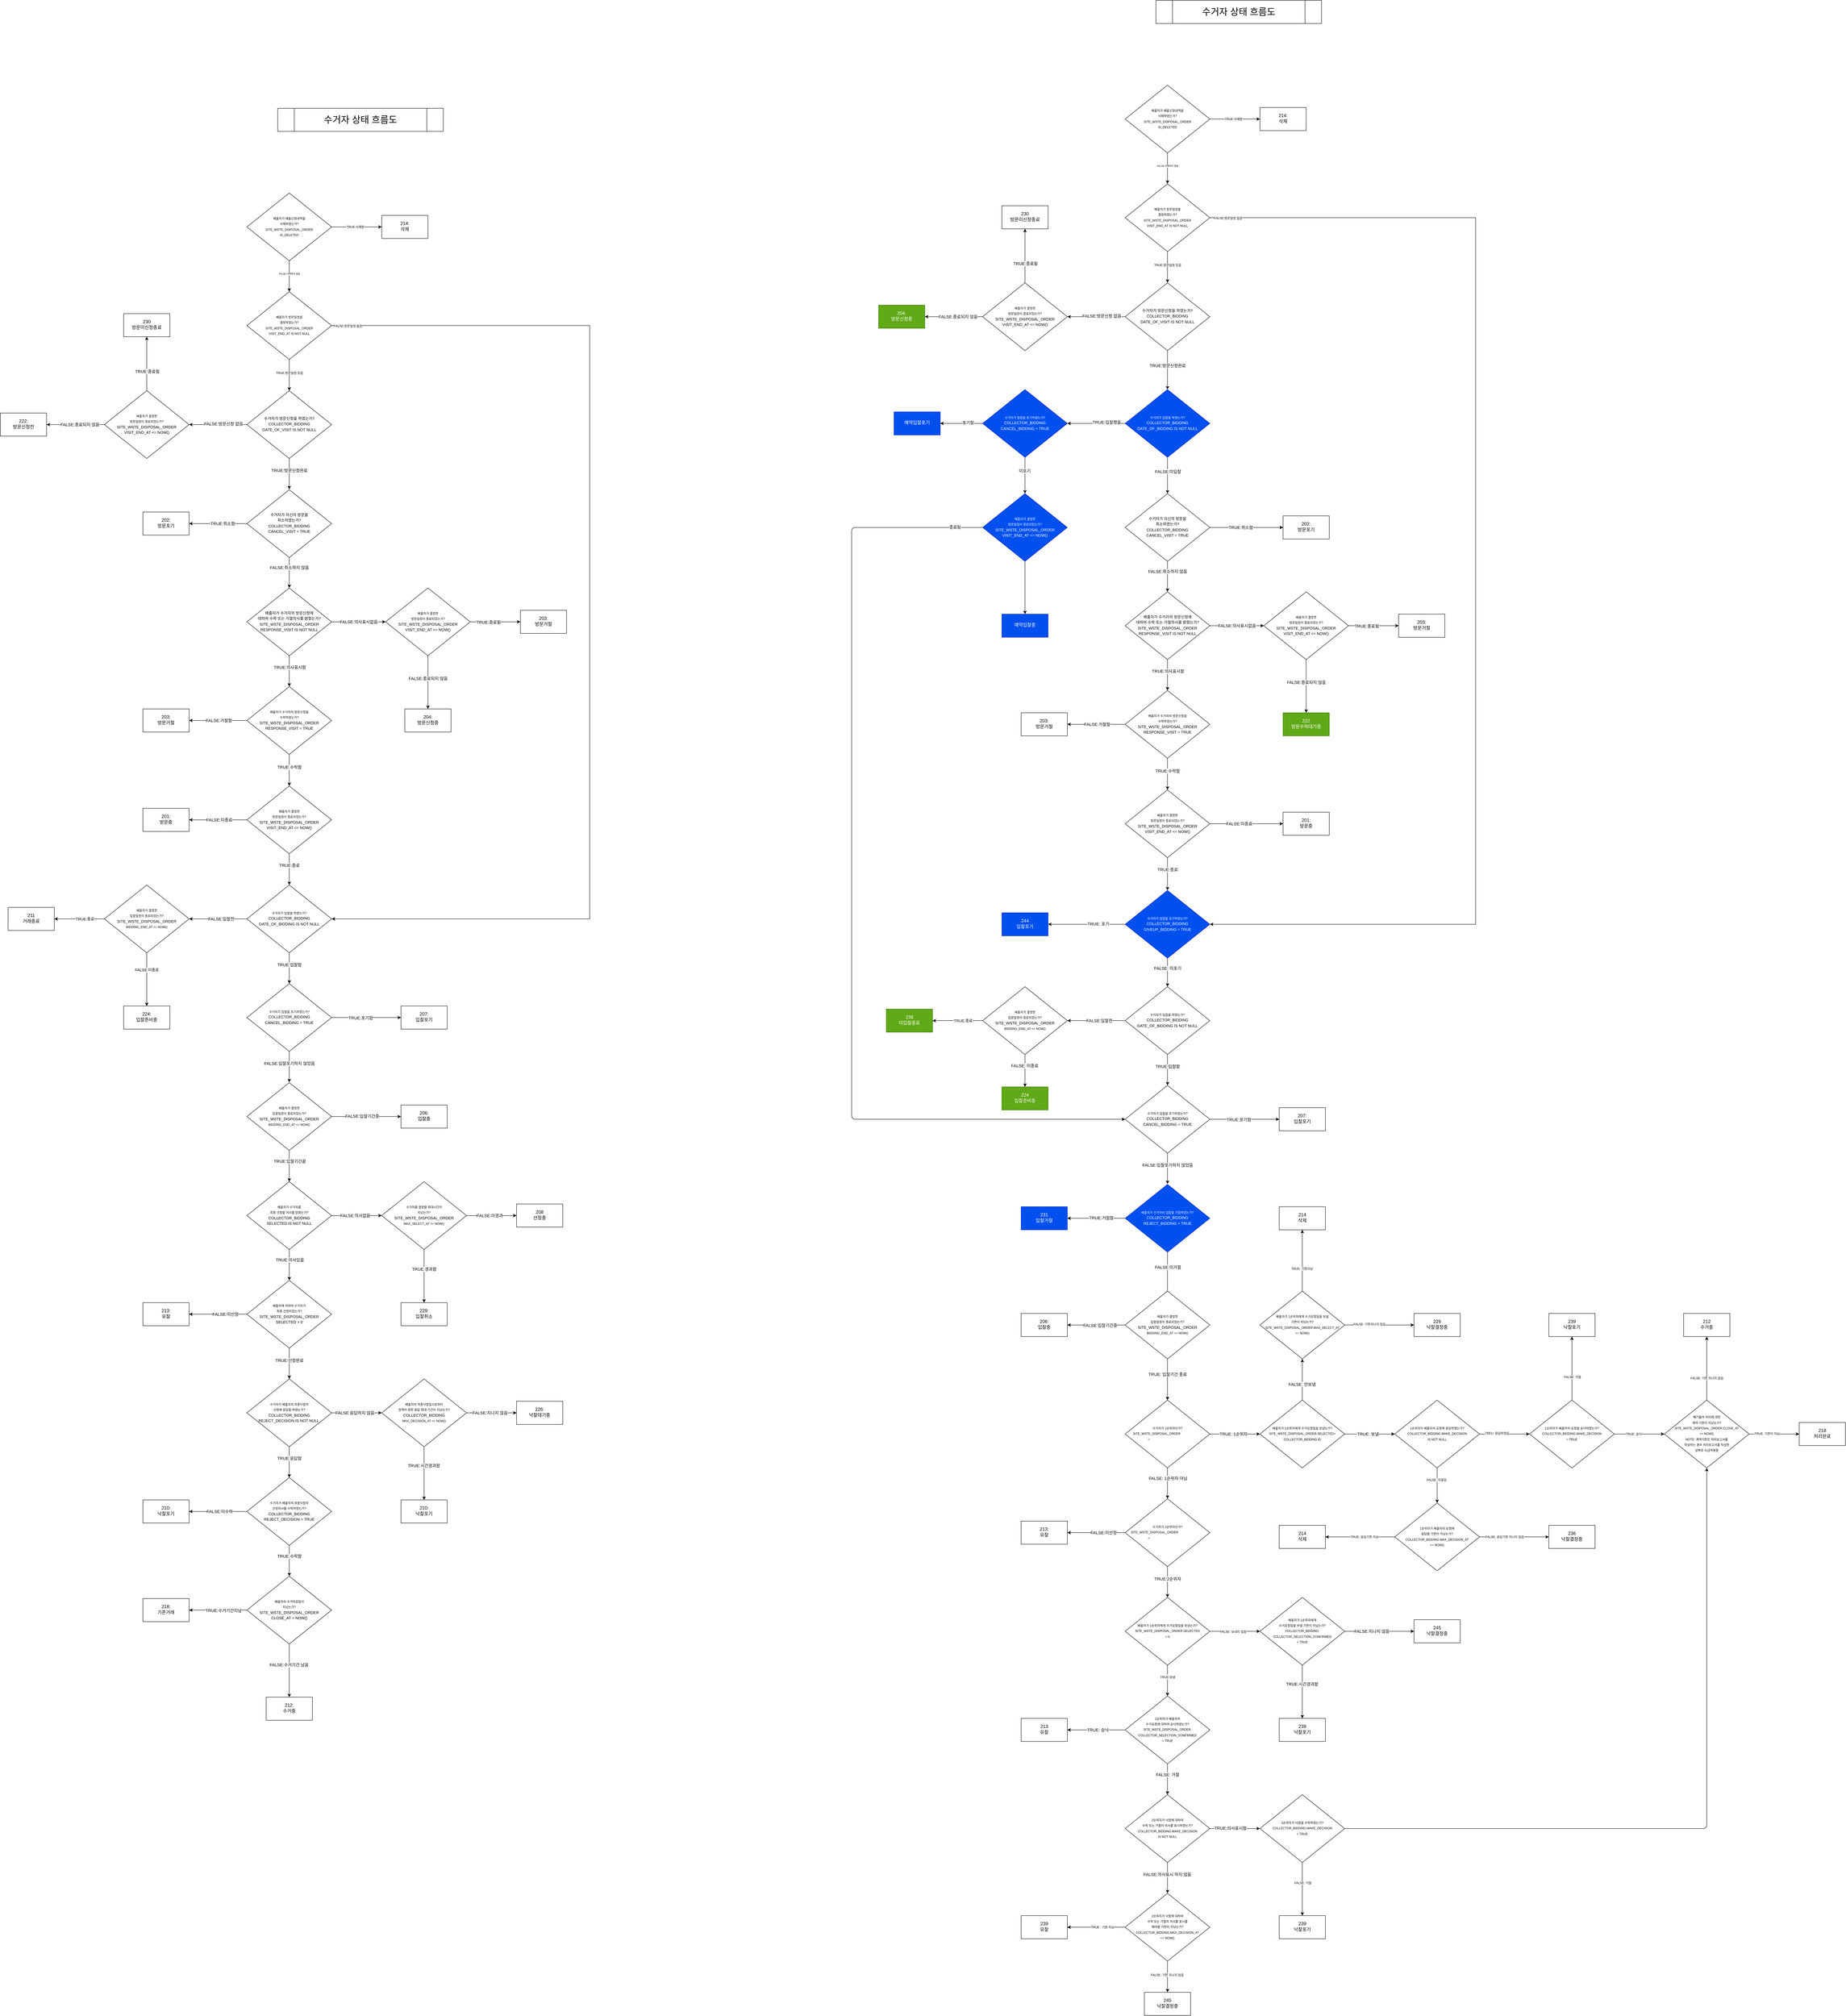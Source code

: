 <mxfile>
    <diagram id="ktWATJik5ayXsvhAUB-e" name="Page-1">
        <mxGraphModel dx="3339" dy="3487" grid="1" gridSize="10" guides="1" tooltips="1" connect="1" arrows="1" fold="1" page="1" pageScale="1" pageWidth="827" pageHeight="1169" math="0" shadow="0">
            <root>
                <mxCell id="0"/>
                <mxCell id="1" parent="0"/>
                <mxCell id="U-9wcVYIav9P2yHx8sd8-1" value="" style="edgeStyle=orthogonalEdgeStyle;rounded=0;orthogonalLoop=1;jettySize=auto;html=1;fontSize=8;" parent="1" source="U-9wcVYIav9P2yHx8sd8-5" target="U-9wcVYIav9P2yHx8sd8-6" edge="1">
                    <mxGeometry relative="1" as="geometry"/>
                </mxCell>
                <mxCell id="U-9wcVYIav9P2yHx8sd8-2" value="TRUE:삭제함" style="edgeLabel;html=1;align=center;verticalAlign=middle;resizable=0;points=[];fontSize=8;" parent="U-9wcVYIav9P2yHx8sd8-1" vertex="1" connectable="0">
                    <mxGeometry x="-0.208" y="-2" relative="1" as="geometry">
                        <mxPoint x="9" y="-2" as="offset"/>
                    </mxGeometry>
                </mxCell>
                <mxCell id="U-9wcVYIav9P2yHx8sd8-3" value="" style="edgeStyle=orthogonalEdgeStyle;rounded=0;orthogonalLoop=1;jettySize=auto;html=1;fontSize=8;" parent="1" source="U-9wcVYIav9P2yHx8sd8-5" target="U-9wcVYIav9P2yHx8sd8-11" edge="1">
                    <mxGeometry relative="1" as="geometry"/>
                </mxCell>
                <mxCell id="U-9wcVYIav9P2yHx8sd8-4" value="FALSE:삭제하지 않음" style="edgeLabel;html=1;align=center;verticalAlign=middle;resizable=0;points=[];fontSize=6;" parent="U-9wcVYIav9P2yHx8sd8-3" vertex="1" connectable="0">
                    <mxGeometry x="-0.16" relative="1" as="geometry">
                        <mxPoint as="offset"/>
                    </mxGeometry>
                </mxCell>
                <mxCell id="U-9wcVYIav9P2yHx8sd8-5" value="&lt;font&gt;&lt;span style=&quot;font-size: 8px&quot;&gt;배출자가 배출신청내역을 &lt;br&gt;삭제하였는가?&lt;br&gt;SITE_WSTE_DISPOSAL_ORDER&lt;/span&gt;&lt;br&gt;&lt;span style=&quot;font-size: 8px&quot;&gt;IS_DELETED&lt;/span&gt;&lt;br&gt;&lt;/font&gt;" style="rhombus;whiteSpace=wrap;html=1;shadow=0;fontFamily=Helvetica;fontSize=12;align=center;strokeWidth=1;spacing=6;spacingTop=-4;" parent="1" vertex="1">
                    <mxGeometry x="-290" y="-900" width="220" height="176" as="geometry"/>
                </mxCell>
                <mxCell id="U-9wcVYIav9P2yHx8sd8-6" value="214:&lt;br&gt;삭제" style="whiteSpace=wrap;html=1;shadow=0;strokeWidth=1;spacing=6;spacingTop=-4;" parent="1" vertex="1">
                    <mxGeometry x="60" y="-842" width="120" height="60" as="geometry"/>
                </mxCell>
                <mxCell id="U-9wcVYIav9P2yHx8sd8-9" value="" style="edgeStyle=orthogonalEdgeStyle;rounded=0;orthogonalLoop=1;jettySize=auto;html=1;fontSize=8;entryX=0.5;entryY=0;entryDx=0;entryDy=0;" parent="1" source="U-9wcVYIav9P2yHx8sd8-11" target="U-9wcVYIav9P2yHx8sd8-108" edge="1">
                    <mxGeometry relative="1" as="geometry">
                        <mxPoint x="-160" y="-388" as="targetPoint"/>
                    </mxGeometry>
                </mxCell>
                <mxCell id="U-9wcVYIav9P2yHx8sd8-10" value="TRUE:방문일정 있음" style="edgeLabel;html=1;align=center;verticalAlign=middle;resizable=0;points=[];fontSize=8;" parent="U-9wcVYIav9P2yHx8sd8-9" vertex="1" connectable="0">
                    <mxGeometry x="-0.13" relative="1" as="geometry">
                        <mxPoint as="offset"/>
                    </mxGeometry>
                </mxCell>
                <mxCell id="U-9wcVYIav9P2yHx8sd8-456" style="edgeStyle=orthogonalEdgeStyle;rounded=0;orthogonalLoop=1;jettySize=auto;html=1;exitX=1;exitY=0.5;exitDx=0;exitDy=0;fontSize=10;entryX=1;entryY=0.5;entryDx=0;entryDy=0;" parent="1" source="U-9wcVYIav9P2yHx8sd8-11" target="U-9wcVYIav9P2yHx8sd8-288" edge="1">
                    <mxGeometry relative="1" as="geometry">
                        <mxPoint x="20" y="999.143" as="targetPoint"/>
                        <Array as="points">
                            <mxPoint x="600" y="-556"/>
                            <mxPoint x="600" y="984"/>
                        </Array>
                    </mxGeometry>
                </mxCell>
                <mxCell id="U-9wcVYIav9P2yHx8sd8-457" value="&lt;span style=&quot;font-size: 8px&quot;&gt;FALSE:방문일정 없음&lt;/span&gt;" style="edgeLabel;html=1;align=center;verticalAlign=middle;resizable=0;points=[];fontSize=10;" parent="U-9wcVYIav9P2yHx8sd8-456" vertex="1" connectable="0">
                    <mxGeometry x="-0.971" relative="1" as="geometry">
                        <mxPoint as="offset"/>
                    </mxGeometry>
                </mxCell>
                <mxCell id="U-9wcVYIav9P2yHx8sd8-11" value="&lt;font&gt;&lt;font style=&quot;font-size: 8px&quot;&gt;배출자가 방문일정을 &lt;br&gt;결정하였는가?&lt;br&gt;&lt;/font&gt;&lt;span style=&quot;font-size: 8px&quot;&gt;SITE_WSTE_DISPOSAL_ORDER&lt;/span&gt;&lt;br&gt;&lt;span style=&quot;font-size: 8px&quot;&gt;VISIT_END_AT IS NOT NULL&lt;/span&gt;&lt;br&gt;&lt;/font&gt;" style="rhombus;whiteSpace=wrap;html=1;shadow=0;fontFamily=Helvetica;fontSize=12;align=center;strokeWidth=1;spacing=6;spacingTop=-4;" parent="1" vertex="1">
                    <mxGeometry x="-290" y="-644" width="220" height="176" as="geometry"/>
                </mxCell>
                <mxCell id="U-9wcVYIav9P2yHx8sd8-65" value="&lt;font style=&quot;font-size: 24px&quot;&gt;수거자 상태 흐름도&lt;/font&gt;" style="shape=process;whiteSpace=wrap;html=1;backgroundOutline=1;fontSize=6;" parent="1" vertex="1">
                    <mxGeometry x="-210" y="-1120" width="430" height="60" as="geometry"/>
                </mxCell>
                <mxCell id="U-9wcVYIav9P2yHx8sd8-104" value="" style="edgeStyle=orthogonalEdgeStyle;rounded=0;orthogonalLoop=1;jettySize=auto;html=1;entryX=1;entryY=0.5;entryDx=0;entryDy=0;" parent="1" source="U-9wcVYIav9P2yHx8sd8-108" target="U-9wcVYIav9P2yHx8sd8-470" edge="1">
                    <mxGeometry relative="1" as="geometry">
                        <mxPoint x="-420" y="-230" as="targetPoint"/>
                    </mxGeometry>
                </mxCell>
                <mxCell id="U-9wcVYIav9P2yHx8sd8-105" value="FALSE:방문신청 없음" style="edgeLabel;html=1;align=center;verticalAlign=middle;resizable=0;points=[];" parent="U-9wcVYIav9P2yHx8sd8-104" vertex="1" connectable="0">
                    <mxGeometry x="-0.187" y="-2" relative="1" as="geometry">
                        <mxPoint as="offset"/>
                    </mxGeometry>
                </mxCell>
                <mxCell id="U-9wcVYIav9P2yHx8sd8-106" value="" style="edgeStyle=orthogonalEdgeStyle;rounded=0;orthogonalLoop=1;jettySize=auto;html=1;" parent="1" source="U-9wcVYIav9P2yHx8sd8-108" edge="1">
                    <mxGeometry relative="1" as="geometry">
                        <mxPoint x="-180" y="-131" as="targetPoint"/>
                    </mxGeometry>
                </mxCell>
                <mxCell id="U-9wcVYIav9P2yHx8sd8-107" value="TRUE:방문신청완료" style="edgeLabel;html=1;align=center;verticalAlign=middle;resizable=0;points=[];" parent="U-9wcVYIav9P2yHx8sd8-106" vertex="1" connectable="0">
                    <mxGeometry x="-0.242" relative="1" as="geometry">
                        <mxPoint as="offset"/>
                    </mxGeometry>
                </mxCell>
                <mxCell id="U-9wcVYIav9P2yHx8sd8-108" value="&lt;font&gt;&lt;font style=&quot;font-size: 10px&quot;&gt;&lt;font&gt;수거자가 방문신청을 하였는가?&lt;br&gt;COLLECTOR_BIDDING&lt;br&gt;&lt;/font&gt;DATE_OF_VISIT IS NOT NULL&lt;/font&gt;&lt;br&gt;&lt;/font&gt;" style="rhombus;whiteSpace=wrap;html=1;shadow=0;fontFamily=Helvetica;fontSize=12;align=center;strokeWidth=1;spacing=6;spacingTop=-4;" parent="1" vertex="1">
                    <mxGeometry x="-290" y="-387" width="220" height="176" as="geometry"/>
                </mxCell>
                <mxCell id="U-9wcVYIav9P2yHx8sd8-146" value="" style="edgeStyle=orthogonalEdgeStyle;rounded=0;orthogonalLoop=1;jettySize=auto;html=1;" parent="1" source="U-9wcVYIav9P2yHx8sd8-148" target="U-9wcVYIav9P2yHx8sd8-154" edge="1">
                    <mxGeometry relative="1" as="geometry"/>
                </mxCell>
                <mxCell id="U-9wcVYIav9P2yHx8sd8-147" value="TRUE:의사표시함" style="edgeLabel;html=1;align=center;verticalAlign=middle;resizable=0;points=[];" parent="U-9wcVYIav9P2yHx8sd8-146" vertex="1" connectable="0">
                    <mxGeometry x="-0.246" y="1" relative="1" as="geometry">
                        <mxPoint as="offset"/>
                    </mxGeometry>
                </mxCell>
                <mxCell id="U-9wcVYIav9P2yHx8sd8-393" value="" style="edgeStyle=orthogonalEdgeStyle;rounded=0;orthogonalLoop=1;jettySize=auto;html=1;" parent="1" source="U-9wcVYIav9P2yHx8sd8-148" target="U-9wcVYIav9P2yHx8sd8-392" edge="1">
                    <mxGeometry relative="1" as="geometry"/>
                </mxCell>
                <mxCell id="U-9wcVYIav9P2yHx8sd8-394" value="FALSE:의사표시없음" style="edgeLabel;html=1;align=center;verticalAlign=middle;resizable=0;points=[];" parent="U-9wcVYIav9P2yHx8sd8-393" vertex="1" connectable="0">
                    <mxGeometry x="-0.343" y="-1" relative="1" as="geometry">
                        <mxPoint x="24" y="-1" as="offset"/>
                    </mxGeometry>
                </mxCell>
                <mxCell id="U-9wcVYIav9P2yHx8sd8-148" value="&lt;font&gt;&lt;font style=&quot;font-size: 10px&quot;&gt;배출자가 수거자의 방문신청에 &lt;br&gt;대하여 수락 또는 거절의사를 밝혔는가?&lt;br&gt;SITE_WSTE_DISPOSAL_ORDER&lt;br&gt;RESPONSE_VISIT IS NOT NULL&lt;/font&gt;&lt;br&gt;&lt;/font&gt;" style="rhombus;whiteSpace=wrap;html=1;shadow=0;fontFamily=Helvetica;fontSize=12;align=center;strokeWidth=1;spacing=6;spacingTop=-4;" parent="1" vertex="1">
                    <mxGeometry x="-290" y="125" width="220" height="176" as="geometry"/>
                </mxCell>
                <mxCell id="U-9wcVYIav9P2yHx8sd8-150" value="" style="edgeStyle=orthogonalEdgeStyle;rounded=0;orthogonalLoop=1;jettySize=auto;html=1;" parent="1" source="U-9wcVYIav9P2yHx8sd8-154" target="U-9wcVYIav9P2yHx8sd8-155" edge="1">
                    <mxGeometry relative="1" as="geometry"/>
                </mxCell>
                <mxCell id="U-9wcVYIav9P2yHx8sd8-151" value="FALSE:거절함" style="edgeLabel;html=1;align=center;verticalAlign=middle;resizable=0;points=[];" parent="U-9wcVYIav9P2yHx8sd8-150" vertex="1" connectable="0">
                    <mxGeometry x="0.21" y="-2" relative="1" as="geometry">
                        <mxPoint x="18" y="2" as="offset"/>
                    </mxGeometry>
                </mxCell>
                <mxCell id="U-9wcVYIav9P2yHx8sd8-152" value="" style="edgeStyle=orthogonalEdgeStyle;rounded=0;orthogonalLoop=1;jettySize=auto;html=1;entryX=0.5;entryY=0;entryDx=0;entryDy=0;" parent="1" source="U-9wcVYIav9P2yHx8sd8-154" target="U-9wcVYIav9P2yHx8sd8-183" edge="1">
                    <mxGeometry relative="1" as="geometry">
                        <mxPoint x="-150" y="625" as="targetPoint"/>
                    </mxGeometry>
                </mxCell>
                <mxCell id="U-9wcVYIav9P2yHx8sd8-153" value="TRUE:수락함" style="edgeLabel;html=1;align=center;verticalAlign=middle;resizable=0;points=[];" parent="U-9wcVYIav9P2yHx8sd8-152" vertex="1" connectable="0">
                    <mxGeometry x="-0.208" relative="1" as="geometry">
                        <mxPoint as="offset"/>
                    </mxGeometry>
                </mxCell>
                <mxCell id="U-9wcVYIav9P2yHx8sd8-154" value="&lt;span style=&quot;font-size: 8px&quot;&gt;배출자가 수거자의 방문신청을&lt;br&gt;수락하였는가?&lt;/span&gt;&lt;br style=&quot;font-size: 10px&quot;&gt;&lt;span style=&quot;font-size: 10px&quot;&gt;SITE_WSTE_DISPOSAL_ORDER&lt;/span&gt;&lt;br style=&quot;font-size: 10px&quot;&gt;&lt;span style=&quot;font-size: 10px&quot;&gt;RESPONSE_VISIT = TRUE&lt;/span&gt;&lt;span style=&quot;font-size: 8px&quot;&gt;&lt;br&gt;&lt;/span&gt;" style="rhombus;whiteSpace=wrap;html=1;shadow=0;fontFamily=Helvetica;fontSize=12;align=center;strokeWidth=1;spacing=6;spacingTop=-4;" parent="1" vertex="1">
                    <mxGeometry x="-290" y="381" width="220" height="176" as="geometry"/>
                </mxCell>
                <mxCell id="U-9wcVYIav9P2yHx8sd8-155" value="203:&lt;br&gt;방문거절" style="whiteSpace=wrap;html=1;shadow=0;strokeWidth=1;spacing=6;spacingTop=-4;" parent="1" vertex="1">
                    <mxGeometry x="-560" y="439" width="120" height="60" as="geometry"/>
                </mxCell>
                <mxCell id="U-9wcVYIav9P2yHx8sd8-176" value="" style="edgeStyle=orthogonalEdgeStyle;rounded=0;orthogonalLoop=1;jettySize=auto;html=1;" parent="1" source="U-9wcVYIav9P2yHx8sd8-174" target="U-9wcVYIav9P2yHx8sd8-175" edge="1">
                    <mxGeometry relative="1" as="geometry"/>
                </mxCell>
                <mxCell id="U-9wcVYIav9P2yHx8sd8-418" value="TRUE:취소함" style="edgeLabel;html=1;align=center;verticalAlign=middle;resizable=0;points=[];" parent="U-9wcVYIav9P2yHx8sd8-176" vertex="1" connectable="0">
                    <mxGeometry x="-0.163" relative="1" as="geometry">
                        <mxPoint as="offset"/>
                    </mxGeometry>
                </mxCell>
                <mxCell id="U-9wcVYIav9P2yHx8sd8-178" value="" style="edgeStyle=orthogonalEdgeStyle;rounded=0;orthogonalLoop=1;jettySize=auto;html=1;entryX=0.5;entryY=0;entryDx=0;entryDy=0;" parent="1" source="U-9wcVYIav9P2yHx8sd8-174" target="U-9wcVYIav9P2yHx8sd8-148" edge="1">
                    <mxGeometry relative="1" as="geometry">
                        <mxPoint x="-170" y="105" as="targetPoint"/>
                    </mxGeometry>
                </mxCell>
                <mxCell id="U-9wcVYIav9P2yHx8sd8-419" value="FALSE:취소하지 않음" style="edgeLabel;html=1;align=center;verticalAlign=middle;resizable=0;points=[];" parent="U-9wcVYIav9P2yHx8sd8-178" vertex="1" connectable="0">
                    <mxGeometry x="-0.353" relative="1" as="geometry">
                        <mxPoint as="offset"/>
                    </mxGeometry>
                </mxCell>
                <mxCell id="U-9wcVYIav9P2yHx8sd8-174" value="&lt;font&gt;&lt;font style=&quot;font-size: 10px&quot;&gt;수거자가 자신의 방문을&lt;br&gt;취소하였는가?&lt;br&gt;&lt;font&gt;COLLECTOR_BIDDING&lt;br&gt;&lt;/font&gt;CANCEL_VISIT = TRUE&lt;/font&gt;&lt;br&gt;&lt;/font&gt;" style="rhombus;whiteSpace=wrap;html=1;shadow=0;fontFamily=Helvetica;fontSize=12;align=center;strokeWidth=1;spacing=6;spacingTop=-4;" parent="1" vertex="1">
                    <mxGeometry x="-290" y="-130" width="220" height="176" as="geometry"/>
                </mxCell>
                <mxCell id="U-9wcVYIav9P2yHx8sd8-175" value="202:&lt;br&gt;방문포기" style="whiteSpace=wrap;html=1;shadow=0;strokeWidth=1;spacing=6;spacingTop=-4;" parent="1" vertex="1">
                    <mxGeometry x="-560" y="-72" width="120" height="60" as="geometry"/>
                </mxCell>
                <mxCell id="U-9wcVYIav9P2yHx8sd8-179" value="" style="edgeStyle=orthogonalEdgeStyle;rounded=0;orthogonalLoop=1;jettySize=auto;html=1;" parent="1" source="U-9wcVYIav9P2yHx8sd8-183" target="U-9wcVYIav9P2yHx8sd8-184" edge="1">
                    <mxGeometry relative="1" as="geometry"/>
                </mxCell>
                <mxCell id="U-9wcVYIav9P2yHx8sd8-180" value="FALSE:미종료" style="edgeLabel;html=1;align=center;verticalAlign=middle;resizable=0;points=[];" parent="U-9wcVYIav9P2yHx8sd8-179" vertex="1" connectable="0">
                    <mxGeometry x="0.172" y="2" relative="1" as="geometry">
                        <mxPoint x="16" y="-2" as="offset"/>
                    </mxGeometry>
                </mxCell>
                <mxCell id="U-9wcVYIav9P2yHx8sd8-181" value="" style="edgeStyle=orthogonalEdgeStyle;rounded=0;orthogonalLoop=1;jettySize=auto;html=1;entryX=0.5;entryY=0;entryDx=0;entryDy=0;" parent="1" source="U-9wcVYIav9P2yHx8sd8-183" target="U-9wcVYIav9P2yHx8sd8-288" edge="1">
                    <mxGeometry relative="1" as="geometry">
                        <mxPoint x="-150" y="875" as="targetPoint"/>
                    </mxGeometry>
                </mxCell>
                <mxCell id="U-9wcVYIav9P2yHx8sd8-182" value="TRUE:종료" style="edgeLabel;html=1;align=center;verticalAlign=middle;resizable=0;points=[];" parent="U-9wcVYIav9P2yHx8sd8-181" vertex="1" connectable="0">
                    <mxGeometry x="-0.275" relative="1" as="geometry">
                        <mxPoint as="offset"/>
                    </mxGeometry>
                </mxCell>
                <mxCell id="U-9wcVYIav9P2yHx8sd8-183" value="&lt;span style=&quot;font-size: 8px&quot;&gt;배출자가 결정한&lt;/span&gt;&lt;br style=&quot;font-size: 8px&quot;&gt;&lt;span style=&quot;font-size: 8px&quot;&gt;방문일정이 종료되었는가?&lt;/span&gt;&lt;span style=&quot;font-size: 8px&quot;&gt;&lt;br&gt;&lt;/span&gt;&lt;span style=&quot;font-size: 10px&quot;&gt;SITE_WSTE_DISPOSAL_ORDER&lt;/span&gt;&lt;br style=&quot;font-size: 10px&quot;&gt;&lt;span style=&quot;font-size: 10px&quot;&gt;VISIT_END_AT &amp;lt;= NOW()&lt;/span&gt;&lt;span style=&quot;font-size: 8px&quot;&gt;&lt;br&gt;&lt;/span&gt;" style="rhombus;whiteSpace=wrap;html=1;shadow=0;fontFamily=Helvetica;fontSize=12;align=center;strokeWidth=1;spacing=6;spacingTop=-4;" parent="1" vertex="1">
                    <mxGeometry x="-290" y="639" width="220" height="176" as="geometry"/>
                </mxCell>
                <mxCell id="U-9wcVYIav9P2yHx8sd8-184" value="201:&lt;br&gt;방문중" style="whiteSpace=wrap;html=1;shadow=0;strokeWidth=1;spacing=6;spacingTop=-4;" parent="1" vertex="1">
                    <mxGeometry x="-560" y="697" width="120" height="60" as="geometry"/>
                </mxCell>
                <mxCell id="U-9wcVYIav9P2yHx8sd8-285" value="" style="edgeStyle=orthogonalEdgeStyle;rounded=0;orthogonalLoop=1;jettySize=auto;html=1;entryX=1;entryY=0.5;entryDx=0;entryDy=0;" parent="1" source="U-9wcVYIav9P2yHx8sd8-288" target="U-9wcVYIav9P2yHx8sd8-459" edge="1">
                    <mxGeometry relative="1" as="geometry">
                        <mxPoint x="-430" y="1040" as="targetPoint"/>
                    </mxGeometry>
                </mxCell>
                <mxCell id="U-9wcVYIav9P2yHx8sd8-286" value="FALSE:입찰전" style="edgeLabel;html=1;align=center;verticalAlign=middle;resizable=0;points=[];" parent="U-9wcVYIav9P2yHx8sd8-285" vertex="1" connectable="0">
                    <mxGeometry x="-0.315" y="1" relative="1" as="geometry">
                        <mxPoint x="-16" y="-1" as="offset"/>
                    </mxGeometry>
                </mxCell>
                <mxCell id="U-9wcVYIav9P2yHx8sd8-287" value="" style="edgeStyle=orthogonalEdgeStyle;rounded=0;orthogonalLoop=1;jettySize=auto;html=1;" parent="1" source="U-9wcVYIav9P2yHx8sd8-288" target="U-9wcVYIav9P2yHx8sd8-293" edge="1">
                    <mxGeometry relative="1" as="geometry"/>
                </mxCell>
                <mxCell id="U-9wcVYIav9P2yHx8sd8-329" value="TRUE:입찰함" style="edgeLabel;html=1;align=center;verticalAlign=middle;resizable=0;points=[];" parent="U-9wcVYIav9P2yHx8sd8-287" vertex="1" connectable="0">
                    <mxGeometry x="-0.24" relative="1" as="geometry">
                        <mxPoint as="offset"/>
                    </mxGeometry>
                </mxCell>
                <mxCell id="U-9wcVYIav9P2yHx8sd8-288" value="&lt;span style=&quot;font-size: 8px&quot;&gt;수거자가 입찰을 하였는가?&lt;/span&gt;&lt;br style=&quot;font-size: 10px&quot;&gt;&lt;font style=&quot;font-size: 10px&quot;&gt;COLLECTOR_BIDDING&lt;br&gt;&lt;/font&gt;&lt;span style=&quot;font-size: 10px&quot;&gt;DATE_OF_BIDDING IS NOT NULL&lt;/span&gt;&lt;span style=&quot;font-size: 8px&quot;&gt;&lt;br&gt;&lt;/span&gt;" style="rhombus;whiteSpace=wrap;html=1;shadow=0;fontFamily=Helvetica;fontSize=12;align=center;strokeWidth=1;spacing=6;spacingTop=-4;" parent="1" vertex="1">
                    <mxGeometry x="-290" y="896" width="220" height="176" as="geometry"/>
                </mxCell>
                <mxCell id="U-9wcVYIav9P2yHx8sd8-290" value="" style="edgeStyle=orthogonalEdgeStyle;rounded=0;orthogonalLoop=1;jettySize=auto;html=1;" parent="1" source="U-9wcVYIav9P2yHx8sd8-293" target="U-9wcVYIav9P2yHx8sd8-294" edge="1">
                    <mxGeometry relative="1" as="geometry"/>
                </mxCell>
                <mxCell id="U-9wcVYIav9P2yHx8sd8-291" value="TRUE:포기함" style="edgeLabel;html=1;align=center;verticalAlign=middle;resizable=0;points=[];" parent="U-9wcVYIav9P2yHx8sd8-290" vertex="1" connectable="0">
                    <mxGeometry x="-0.173" y="-1" relative="1" as="geometry">
                        <mxPoint as="offset"/>
                    </mxGeometry>
                </mxCell>
                <mxCell id="U-9wcVYIav9P2yHx8sd8-292" value="" style="edgeStyle=orthogonalEdgeStyle;rounded=0;orthogonalLoop=1;jettySize=auto;html=1;" parent="1" source="U-9wcVYIav9P2yHx8sd8-293" edge="1">
                    <mxGeometry relative="1" as="geometry">
                        <mxPoint x="-180" y="1408" as="targetPoint"/>
                    </mxGeometry>
                </mxCell>
                <mxCell id="U-9wcVYIav9P2yHx8sd8-330" value="FALSE:입찰포기하지 않았음" style="edgeLabel;html=1;align=center;verticalAlign=middle;resizable=0;points=[];" parent="U-9wcVYIav9P2yHx8sd8-292" vertex="1" connectable="0">
                    <mxGeometry x="-0.227" relative="1" as="geometry">
                        <mxPoint as="offset"/>
                    </mxGeometry>
                </mxCell>
                <mxCell id="U-9wcVYIav9P2yHx8sd8-293" value="&lt;span style=&quot;font-size: 8px&quot;&gt;수거자가 입찰을 포기하였는가?&lt;/span&gt;&lt;br style=&quot;font-size: 10px&quot;&gt;&lt;font style=&quot;font-size: 10px&quot;&gt;COLLECTOR_BIDDING&lt;br&gt;&lt;/font&gt;&lt;span style=&quot;font-size: 10px&quot;&gt;CANCEL_BIDDING = TRUE&lt;/span&gt;&lt;span style=&quot;font-size: 8px&quot;&gt;&lt;br&gt;&lt;/span&gt;" style="rhombus;whiteSpace=wrap;html=1;shadow=0;fontFamily=Helvetica;fontSize=12;align=center;strokeWidth=1;spacing=6;spacingTop=-4;" parent="1" vertex="1">
                    <mxGeometry x="-290" y="1152" width="220" height="176" as="geometry"/>
                </mxCell>
                <mxCell id="U-9wcVYIav9P2yHx8sd8-294" value="207:&lt;br&gt;입찰포기" style="whiteSpace=wrap;html=1;shadow=0;strokeWidth=1;spacing=6;spacingTop=-4;" parent="1" vertex="1">
                    <mxGeometry x="110" y="1210" width="120" height="60" as="geometry"/>
                </mxCell>
                <mxCell id="U-9wcVYIav9P2yHx8sd8-333" value="" style="edgeStyle=orthogonalEdgeStyle;rounded=0;orthogonalLoop=1;jettySize=auto;html=1;" parent="1" source="U-9wcVYIav9P2yHx8sd8-335" target="U-9wcVYIav9P2yHx8sd8-341" edge="1">
                    <mxGeometry relative="1" as="geometry"/>
                </mxCell>
                <mxCell id="U-9wcVYIav9P2yHx8sd8-334" value="TRUE:의사있음" style="edgeLabel;html=1;align=center;verticalAlign=middle;resizable=0;points=[];" parent="U-9wcVYIav9P2yHx8sd8-333" vertex="1" connectable="0">
                    <mxGeometry x="-0.328" y="1" relative="1" as="geometry">
                        <mxPoint as="offset"/>
                    </mxGeometry>
                </mxCell>
                <mxCell id="U-9wcVYIav9P2yHx8sd8-410" value="" style="edgeStyle=orthogonalEdgeStyle;rounded=0;orthogonalLoop=1;jettySize=auto;html=1;" parent="1" source="U-9wcVYIav9P2yHx8sd8-335" target="U-9wcVYIav9P2yHx8sd8-409" edge="1">
                    <mxGeometry relative="1" as="geometry"/>
                </mxCell>
                <mxCell id="U-9wcVYIav9P2yHx8sd8-417" value="FALSE:의사없음" style="edgeLabel;html=1;align=center;verticalAlign=middle;resizable=0;points=[];" parent="U-9wcVYIav9P2yHx8sd8-410" vertex="1" connectable="0">
                    <mxGeometry x="-0.257" y="-1" relative="1" as="geometry">
                        <mxPoint x="12" y="-1" as="offset"/>
                    </mxGeometry>
                </mxCell>
                <mxCell id="U-9wcVYIav9P2yHx8sd8-335" value="&lt;span style=&quot;font-size: 8px&quot;&gt;배출자가 수거자를&lt;br&gt;최종 선정할 의사를 밝혔는가?&lt;/span&gt;&lt;br style=&quot;font-size: 10px&quot;&gt;&lt;font style=&quot;font-size: 10px&quot;&gt;COLLECTOR_BIDDING&lt;br&gt;&lt;/font&gt;&lt;span style=&quot;font-size: 10px&quot;&gt;SELECTED IS NOT NULL&lt;/span&gt;&lt;span style=&quot;font-size: 8px&quot;&gt;&lt;br&gt;&lt;/span&gt;" style="rhombus;whiteSpace=wrap;html=1;shadow=0;fontFamily=Helvetica;fontSize=12;align=center;strokeWidth=1;spacing=6;spacingTop=-4;" parent="1" vertex="1">
                    <mxGeometry x="-290" y="1666" width="220" height="176" as="geometry"/>
                </mxCell>
                <mxCell id="U-9wcVYIav9P2yHx8sd8-337" value="" style="edgeStyle=orthogonalEdgeStyle;rounded=0;orthogonalLoop=1;jettySize=auto;html=1;" parent="1" source="U-9wcVYIav9P2yHx8sd8-341" target="U-9wcVYIav9P2yHx8sd8-342" edge="1">
                    <mxGeometry relative="1" as="geometry"/>
                </mxCell>
                <mxCell id="U-9wcVYIav9P2yHx8sd8-338" value="FALSE:미선정" style="edgeLabel;html=1;align=center;verticalAlign=middle;resizable=0;points=[];" parent="U-9wcVYIav9P2yHx8sd8-337" vertex="1" connectable="0">
                    <mxGeometry x="-0.248" relative="1" as="geometry">
                        <mxPoint as="offset"/>
                    </mxGeometry>
                </mxCell>
                <mxCell id="U-9wcVYIav9P2yHx8sd8-339" value="" style="edgeStyle=orthogonalEdgeStyle;rounded=0;orthogonalLoop=1;jettySize=auto;html=1;" parent="1" source="U-9wcVYIav9P2yHx8sd8-341" target="U-9wcVYIav9P2yHx8sd8-346" edge="1">
                    <mxGeometry relative="1" as="geometry"/>
                </mxCell>
                <mxCell id="U-9wcVYIav9P2yHx8sd8-340" value="TRUE:선정완료" style="edgeLabel;html=1;align=center;verticalAlign=middle;resizable=0;points=[];" parent="U-9wcVYIav9P2yHx8sd8-339" vertex="1" connectable="0">
                    <mxGeometry x="-0.194" relative="1" as="geometry">
                        <mxPoint as="offset"/>
                    </mxGeometry>
                </mxCell>
                <mxCell id="U-9wcVYIav9P2yHx8sd8-341" value="&lt;span style=&quot;font-size: 8px&quot;&gt;배출자에 의하여 수거자가&lt;br&gt;최종 선정되었는가?&lt;/span&gt;&lt;br style=&quot;font-size: 10px&quot;&gt;&lt;font style=&quot;font-size: 10px&quot;&gt;SITE_WSTE_DISPOSAL_ORDER&lt;br&gt;&lt;/font&gt;&lt;span style=&quot;font-size: 10px&quot;&gt;SELECTED &amp;gt; 0&lt;/span&gt;&lt;span style=&quot;font-size: 8px&quot;&gt;&lt;br&gt;&lt;/span&gt;" style="rhombus;whiteSpace=wrap;html=1;shadow=0;fontFamily=Helvetica;fontSize=12;align=center;strokeWidth=1;spacing=6;spacingTop=-4;" parent="1" vertex="1">
                    <mxGeometry x="-290" y="1922" width="220" height="176" as="geometry"/>
                </mxCell>
                <mxCell id="U-9wcVYIav9P2yHx8sd8-342" value="213:&lt;br&gt;유찰" style="whiteSpace=wrap;html=1;shadow=0;strokeWidth=1;spacing=6;spacingTop=-4;" parent="1" vertex="1">
                    <mxGeometry x="-560" y="1980" width="120" height="60" as="geometry"/>
                </mxCell>
                <mxCell id="U-9wcVYIav9P2yHx8sd8-345" value="" style="edgeStyle=orthogonalEdgeStyle;rounded=0;orthogonalLoop=1;jettySize=auto;html=1;" parent="1" source="U-9wcVYIav9P2yHx8sd8-346" target="U-9wcVYIav9P2yHx8sd8-351" edge="1">
                    <mxGeometry relative="1" as="geometry"/>
                </mxCell>
                <mxCell id="U-9wcVYIav9P2yHx8sd8-367" value="TRUE:응답함" style="edgeLabel;html=1;align=center;verticalAlign=middle;resizable=0;points=[];" parent="U-9wcVYIav9P2yHx8sd8-345" vertex="1" connectable="0">
                    <mxGeometry x="-0.265" relative="1" as="geometry">
                        <mxPoint as="offset"/>
                    </mxGeometry>
                </mxCell>
                <mxCell id="U-9wcVYIav9P2yHx8sd8-403" value="" style="edgeStyle=orthogonalEdgeStyle;rounded=0;orthogonalLoop=1;jettySize=auto;html=1;" parent="1" source="U-9wcVYIav9P2yHx8sd8-346" target="U-9wcVYIav9P2yHx8sd8-402" edge="1">
                    <mxGeometry relative="1" as="geometry"/>
                </mxCell>
                <mxCell id="U-9wcVYIav9P2yHx8sd8-424" value="FALSE:응답하지 않음" style="edgeLabel;html=1;align=center;verticalAlign=middle;resizable=0;points=[];" parent="U-9wcVYIav9P2yHx8sd8-403" vertex="1" connectable="0">
                    <mxGeometry x="-0.4" y="1" relative="1" as="geometry">
                        <mxPoint x="21" y="1" as="offset"/>
                    </mxGeometry>
                </mxCell>
                <mxCell id="U-9wcVYIav9P2yHx8sd8-346" value="&lt;span style=&quot;font-size: 8px&quot;&gt;수거자가 배출자의 최종낙찰자&lt;br&gt;선정에 응답을 하였는가?&lt;/span&gt;&lt;br style=&quot;font-size: 10px&quot;&gt;&lt;font style=&quot;font-size: 10px&quot;&gt;COLLECTOR_BIDDING&lt;br&gt;&lt;/font&gt;&lt;span style=&quot;font-size: 10px&quot;&gt;REJECT_DECISION IS NOT NULL&amp;nbsp;&lt;/span&gt;&lt;span style=&quot;font-size: 8px&quot;&gt;&lt;br&gt;&lt;/span&gt;" style="rhombus;whiteSpace=wrap;html=1;shadow=0;fontFamily=Helvetica;fontSize=12;align=center;strokeWidth=1;spacing=6;spacingTop=-4;" parent="1" vertex="1">
                    <mxGeometry x="-290" y="2178" width="220" height="176" as="geometry"/>
                </mxCell>
                <mxCell id="U-9wcVYIav9P2yHx8sd8-348" value="" style="edgeStyle=orthogonalEdgeStyle;rounded=0;orthogonalLoop=1;jettySize=auto;html=1;" parent="1" source="U-9wcVYIav9P2yHx8sd8-351" target="U-9wcVYIav9P2yHx8sd8-352" edge="1">
                    <mxGeometry relative="1" as="geometry"/>
                </mxCell>
                <mxCell id="U-9wcVYIav9P2yHx8sd8-349" value="FALSE:미수락" style="edgeLabel;html=1;align=center;verticalAlign=middle;resizable=0;points=[];" parent="U-9wcVYIav9P2yHx8sd8-348" vertex="1" connectable="0">
                    <mxGeometry x="0.166" y="1" relative="1" as="geometry">
                        <mxPoint x="16" y="-1" as="offset"/>
                    </mxGeometry>
                </mxCell>
                <mxCell id="U-9wcVYIav9P2yHx8sd8-350" value="" style="edgeStyle=orthogonalEdgeStyle;rounded=0;orthogonalLoop=1;jettySize=auto;html=1;" parent="1" source="U-9wcVYIav9P2yHx8sd8-351" target="U-9wcVYIav9P2yHx8sd8-357" edge="1">
                    <mxGeometry relative="1" as="geometry"/>
                </mxCell>
                <mxCell id="U-9wcVYIav9P2yHx8sd8-368" value="TRUE:수락함" style="edgeLabel;html=1;align=center;verticalAlign=middle;resizable=0;points=[];" parent="U-9wcVYIav9P2yHx8sd8-350" vertex="1" connectable="0">
                    <mxGeometry x="-0.305" relative="1" as="geometry">
                        <mxPoint as="offset"/>
                    </mxGeometry>
                </mxCell>
                <mxCell id="U-9wcVYIav9P2yHx8sd8-351" value="&lt;span style=&quot;font-size: 8px&quot;&gt;수거자가 배출자의 최종낙찰자&lt;br&gt;선정의사를 수락하였는가?&lt;/span&gt;&lt;br style=&quot;font-size: 10px&quot;&gt;&lt;font style=&quot;font-size: 10px&quot;&gt;COLLECTOR_BIDDING&lt;br&gt;&lt;/font&gt;&lt;span style=&quot;font-size: 10px&quot;&gt;REJECT_DECISION = TRUE&lt;/span&gt;&lt;span style=&quot;font-size: 8px&quot;&gt;&lt;br&gt;&lt;/span&gt;" style="rhombus;whiteSpace=wrap;html=1;shadow=0;fontFamily=Helvetica;fontSize=12;align=center;strokeWidth=1;spacing=6;spacingTop=-4;" parent="1" vertex="1">
                    <mxGeometry x="-290" y="2434" width="220" height="176" as="geometry"/>
                </mxCell>
                <mxCell id="U-9wcVYIav9P2yHx8sd8-352" value="210:&lt;br&gt;낙찰포기" style="whiteSpace=wrap;html=1;shadow=0;strokeWidth=1;spacing=6;spacingTop=-4;" parent="1" vertex="1">
                    <mxGeometry x="-560" y="2492" width="120" height="60" as="geometry"/>
                </mxCell>
                <mxCell id="U-9wcVYIav9P2yHx8sd8-353" value="" style="edgeStyle=orthogonalEdgeStyle;rounded=0;orthogonalLoop=1;jettySize=auto;html=1;" parent="1" source="U-9wcVYIav9P2yHx8sd8-357" target="U-9wcVYIav9P2yHx8sd8-358" edge="1">
                    <mxGeometry relative="1" as="geometry"/>
                </mxCell>
                <mxCell id="U-9wcVYIav9P2yHx8sd8-354" value="TRUE:수거기간지남" style="edgeLabel;html=1;align=center;verticalAlign=middle;resizable=0;points=[];" parent="U-9wcVYIav9P2yHx8sd8-353" vertex="1" connectable="0">
                    <mxGeometry x="-0.184" y="1" relative="1" as="geometry">
                        <mxPoint as="offset"/>
                    </mxGeometry>
                </mxCell>
                <mxCell id="U-9wcVYIav9P2yHx8sd8-452" value="" style="edgeStyle=orthogonalEdgeStyle;rounded=0;orthogonalLoop=1;jettySize=auto;html=1;fontSize=10;" parent="1" source="U-9wcVYIav9P2yHx8sd8-357" target="U-9wcVYIav9P2yHx8sd8-451" edge="1">
                    <mxGeometry relative="1" as="geometry"/>
                </mxCell>
                <mxCell id="U-9wcVYIav9P2yHx8sd8-453" value="&lt;span style=&quot;font-size: 11px&quot;&gt;FALSE:수거기간 남음&lt;/span&gt;" style="edgeLabel;html=1;align=center;verticalAlign=middle;resizable=0;points=[];fontSize=10;" parent="U-9wcVYIav9P2yHx8sd8-452" vertex="1" connectable="0">
                    <mxGeometry x="-0.228" y="-1" relative="1" as="geometry">
                        <mxPoint as="offset"/>
                    </mxGeometry>
                </mxCell>
                <mxCell id="U-9wcVYIav9P2yHx8sd8-357" value="&lt;span style=&quot;font-size: 8px&quot;&gt;배출자의 수거마감일이&lt;br&gt;지났는가?&lt;/span&gt;&lt;br style=&quot;font-size: 10px&quot;&gt;&lt;font style=&quot;font-size: 10px&quot;&gt;SITE_WSTE_DISPOSAL_ORDER&lt;br&gt;&lt;/font&gt;&lt;span style=&quot;font-size: 10px&quot;&gt;CLOSE_AT &amp;gt; NOW()&lt;/span&gt;&lt;span style=&quot;font-size: 8px&quot;&gt;&lt;br&gt;&lt;/span&gt;" style="rhombus;whiteSpace=wrap;html=1;shadow=0;fontFamily=Helvetica;fontSize=12;align=center;strokeWidth=1;spacing=6;spacingTop=-4;" parent="1" vertex="1">
                    <mxGeometry x="-290" y="2690" width="220" height="176" as="geometry"/>
                </mxCell>
                <mxCell id="U-9wcVYIav9P2yHx8sd8-358" value="218:&lt;br&gt;기존거래" style="whiteSpace=wrap;html=1;shadow=0;strokeWidth=1;spacing=6;spacingTop=-4;" parent="1" vertex="1">
                    <mxGeometry x="-560" y="2748" width="120" height="60" as="geometry"/>
                </mxCell>
                <mxCell id="U-9wcVYIav9P2yHx8sd8-362" value="" style="edgeStyle=orthogonalEdgeStyle;rounded=0;orthogonalLoop=1;jettySize=auto;html=1;entryX=0.5;entryY=0;entryDx=0;entryDy=0;" parent="1" source="U-9wcVYIav9P2yHx8sd8-360" target="U-9wcVYIav9P2yHx8sd8-335" edge="1">
                    <mxGeometry relative="1" as="geometry">
                        <mxPoint x="-150" y="1652" as="targetPoint"/>
                    </mxGeometry>
                </mxCell>
                <mxCell id="U-9wcVYIav9P2yHx8sd8-366" value="TRUE:입찰기간끝" style="edgeLabel;html=1;align=center;verticalAlign=middle;resizable=0;points=[];" parent="U-9wcVYIav9P2yHx8sd8-362" vertex="1" connectable="0">
                    <mxGeometry x="-0.308" y="1" relative="1" as="geometry">
                        <mxPoint as="offset"/>
                    </mxGeometry>
                </mxCell>
                <mxCell id="U-9wcVYIav9P2yHx8sd8-364" value="" style="edgeStyle=orthogonalEdgeStyle;rounded=0;orthogonalLoop=1;jettySize=auto;html=1;" parent="1" source="U-9wcVYIav9P2yHx8sd8-360" target="U-9wcVYIav9P2yHx8sd8-363" edge="1">
                    <mxGeometry relative="1" as="geometry"/>
                </mxCell>
                <mxCell id="U-9wcVYIav9P2yHx8sd8-365" value="FALSE:입찰기간중" style="edgeLabel;html=1;align=center;verticalAlign=middle;resizable=0;points=[];" parent="U-9wcVYIav9P2yHx8sd8-364" vertex="1" connectable="0">
                    <mxGeometry x="-0.126" y="1" relative="1" as="geometry">
                        <mxPoint as="offset"/>
                    </mxGeometry>
                </mxCell>
                <mxCell id="U-9wcVYIav9P2yHx8sd8-360" value="&lt;span style=&quot;font-size: 8px&quot;&gt;배출자가 결정한&lt;/span&gt;&lt;br style=&quot;font-size: 8px&quot;&gt;&lt;span style=&quot;font-size: 8px&quot;&gt;입찰일정이 종료되었는가?&lt;br&gt;&lt;/span&gt;&lt;span style=&quot;font-size: 10px&quot;&gt;SITE_WSTE_DISPOSAL_ORDER&lt;/span&gt;&lt;span style=&quot;font-size: 8px&quot;&gt;&lt;br&gt;&lt;/span&gt;&lt;span style=&quot;font-size: 8px&quot;&gt;BIDDING_END_AT &amp;lt;= NOW()&lt;/span&gt;" style="rhombus;whiteSpace=wrap;html=1;shadow=0;fontFamily=Helvetica;fontSize=12;align=center;strokeWidth=1;spacing=6;spacingTop=-4;" parent="1" vertex="1">
                    <mxGeometry x="-290" y="1409" width="220" height="176" as="geometry"/>
                </mxCell>
                <mxCell id="U-9wcVYIav9P2yHx8sd8-363" value="206:&lt;br&gt;입찰중" style="whiteSpace=wrap;html=1;shadow=0;strokeWidth=1;spacing=6;spacingTop=-4;" parent="1" vertex="1">
                    <mxGeometry x="110" y="1467" width="120" height="60" as="geometry"/>
                </mxCell>
                <mxCell id="U-9wcVYIav9P2yHx8sd8-396" value="" style="edgeStyle=orthogonalEdgeStyle;rounded=0;orthogonalLoop=1;jettySize=auto;html=1;" parent="1" source="U-9wcVYIav9P2yHx8sd8-392" target="U-9wcVYIav9P2yHx8sd8-395" edge="1">
                    <mxGeometry relative="1" as="geometry"/>
                </mxCell>
                <mxCell id="U-9wcVYIav9P2yHx8sd8-398" value="TRUE:종료됨" style="edgeLabel;html=1;align=center;verticalAlign=middle;resizable=0;points=[];" parent="U-9wcVYIav9P2yHx8sd8-396" vertex="1" connectable="0">
                    <mxGeometry x="-0.288" y="-1" relative="1" as="geometry">
                        <mxPoint as="offset"/>
                    </mxGeometry>
                </mxCell>
                <mxCell id="U-9wcVYIav9P2yHx8sd8-400" value="" style="edgeStyle=orthogonalEdgeStyle;rounded=0;orthogonalLoop=1;jettySize=auto;html=1;" parent="1" source="U-9wcVYIav9P2yHx8sd8-392" target="U-9wcVYIav9P2yHx8sd8-399" edge="1">
                    <mxGeometry relative="1" as="geometry"/>
                </mxCell>
                <mxCell id="U-9wcVYIav9P2yHx8sd8-401" value="FALSE:종료되지 않음" style="edgeLabel;html=1;align=center;verticalAlign=middle;resizable=0;points=[];" parent="U-9wcVYIav9P2yHx8sd8-400" vertex="1" connectable="0">
                    <mxGeometry x="-0.148" relative="1" as="geometry">
                        <mxPoint as="offset"/>
                    </mxGeometry>
                </mxCell>
                <mxCell id="U-9wcVYIav9P2yHx8sd8-392" value="&lt;font&gt;&lt;span style=&quot;font-size: 8px&quot;&gt;배출자가 결정한&lt;/span&gt;&lt;br style=&quot;font-size: 8px&quot;&gt;&lt;span style=&quot;font-size: 8px&quot;&gt;방문일정이 종료되었는가?&lt;br&gt;&lt;/span&gt;&lt;span style=&quot;font-size: 10px&quot;&gt;SITE_WSTE_DISPOSAL_ORDER&lt;/span&gt;&lt;br style=&quot;font-size: 10px&quot;&gt;&lt;span style=&quot;font-size: 10px&quot;&gt;VISIT_END_AT &amp;lt;= NOW()&lt;/span&gt;&lt;br&gt;&lt;/font&gt;" style="rhombus;whiteSpace=wrap;html=1;shadow=0;fontFamily=Helvetica;fontSize=12;align=center;strokeWidth=1;spacing=6;spacingTop=-4;" parent="1" vertex="1">
                    <mxGeometry x="70" y="125" width="220" height="176" as="geometry"/>
                </mxCell>
                <mxCell id="U-9wcVYIav9P2yHx8sd8-395" value="203:&lt;br&gt;방문거절" style="whiteSpace=wrap;html=1;shadow=0;strokeWidth=1;spacing=6;spacingTop=-4;" parent="1" vertex="1">
                    <mxGeometry x="420" y="183" width="120" height="60" as="geometry"/>
                </mxCell>
                <mxCell id="U-9wcVYIav9P2yHx8sd8-399" value="204:&lt;br&gt;방문신청중" style="whiteSpace=wrap;html=1;shadow=0;strokeWidth=1;spacing=6;spacingTop=-4;" parent="1" vertex="1">
                    <mxGeometry x="120" y="439" width="120" height="60" as="geometry"/>
                </mxCell>
                <mxCell id="U-9wcVYIav9P2yHx8sd8-405" value="" style="edgeStyle=orthogonalEdgeStyle;rounded=0;orthogonalLoop=1;jettySize=auto;html=1;" parent="1" source="U-9wcVYIav9P2yHx8sd8-402" target="U-9wcVYIav9P2yHx8sd8-404" edge="1">
                    <mxGeometry relative="1" as="geometry"/>
                </mxCell>
                <mxCell id="U-9wcVYIav9P2yHx8sd8-425" value="TRUE:시간경과함" style="edgeLabel;html=1;align=center;verticalAlign=middle;resizable=0;points=[];" parent="U-9wcVYIav9P2yHx8sd8-405" vertex="1" connectable="0">
                    <mxGeometry x="-0.299" y="-1" relative="1" as="geometry">
                        <mxPoint as="offset"/>
                    </mxGeometry>
                </mxCell>
                <mxCell id="U-9wcVYIav9P2yHx8sd8-407" value="" style="edgeStyle=orthogonalEdgeStyle;rounded=0;orthogonalLoop=1;jettySize=auto;html=1;" parent="1" source="U-9wcVYIav9P2yHx8sd8-402" target="U-9wcVYIav9P2yHx8sd8-406" edge="1">
                    <mxGeometry relative="1" as="geometry"/>
                </mxCell>
                <mxCell id="U-9wcVYIav9P2yHx8sd8-408" value="FALSE:지나지 않음" style="edgeLabel;html=1;align=center;verticalAlign=middle;resizable=0;points=[];" parent="U-9wcVYIav9P2yHx8sd8-407" vertex="1" connectable="0">
                    <mxGeometry x="-0.638" relative="1" as="geometry">
                        <mxPoint x="37" as="offset"/>
                    </mxGeometry>
                </mxCell>
                <mxCell id="U-9wcVYIav9P2yHx8sd8-402" value="&lt;span style=&quot;font-size: 8px&quot;&gt;배출자의 최종낙찰일시로부터&lt;br&gt;정책이 정한 응답 최대 기간이 지났는가?&lt;br&gt;&lt;/span&gt;&lt;span style=&quot;font-size: 10px&quot;&gt;COLLECTOR_BIDDING&lt;/span&gt;&lt;span style=&quot;font-size: 8px&quot;&gt;&lt;br&gt;&lt;/span&gt;&lt;span style=&quot;font-size: 8px&quot;&gt;MAX_DECISION_AT &amp;lt;= NOW()&lt;/span&gt;&lt;span style=&quot;font-size: 8px&quot;&gt;&lt;br&gt;&lt;/span&gt;" style="rhombus;whiteSpace=wrap;html=1;shadow=0;fontFamily=Helvetica;fontSize=12;align=center;strokeWidth=1;spacing=6;spacingTop=-4;" parent="1" vertex="1">
                    <mxGeometry x="60" y="2178" width="220" height="176" as="geometry"/>
                </mxCell>
                <mxCell id="U-9wcVYIav9P2yHx8sd8-404" value="210:&lt;br&gt;낙찰포기" style="whiteSpace=wrap;html=1;shadow=0;strokeWidth=1;spacing=6;spacingTop=-4;" parent="1" vertex="1">
                    <mxGeometry x="110" y="2492" width="120" height="60" as="geometry"/>
                </mxCell>
                <mxCell id="U-9wcVYIav9P2yHx8sd8-406" value="&lt;span&gt;226:&lt;/span&gt;&lt;br&gt;&lt;span&gt;낙찰대기중&lt;/span&gt;" style="whiteSpace=wrap;html=1;shadow=0;strokeWidth=1;spacing=6;spacingTop=-4;" parent="1" vertex="1">
                    <mxGeometry x="410" y="2236" width="120" height="60" as="geometry"/>
                </mxCell>
                <mxCell id="U-9wcVYIav9P2yHx8sd8-412" value="" style="edgeStyle=orthogonalEdgeStyle;rounded=0;orthogonalLoop=1;jettySize=auto;html=1;" parent="1" source="U-9wcVYIav9P2yHx8sd8-409" target="U-9wcVYIav9P2yHx8sd8-411" edge="1">
                    <mxGeometry relative="1" as="geometry"/>
                </mxCell>
                <mxCell id="U-9wcVYIav9P2yHx8sd8-413" value="FALSE:미경과" style="edgeLabel;html=1;align=center;verticalAlign=middle;resizable=0;points=[];" parent="U-9wcVYIav9P2yHx8sd8-412" vertex="1" connectable="0">
                    <mxGeometry x="-0.32" relative="1" as="geometry">
                        <mxPoint x="16" as="offset"/>
                    </mxGeometry>
                </mxCell>
                <mxCell id="U-9wcVYIav9P2yHx8sd8-415" value="" style="edgeStyle=orthogonalEdgeStyle;rounded=0;orthogonalLoop=1;jettySize=auto;html=1;" parent="1" source="U-9wcVYIav9P2yHx8sd8-409" target="U-9wcVYIav9P2yHx8sd8-414" edge="1">
                    <mxGeometry relative="1" as="geometry"/>
                </mxCell>
                <mxCell id="U-9wcVYIav9P2yHx8sd8-416" value="TRUE:경과함" style="edgeLabel;html=1;align=center;verticalAlign=middle;resizable=0;points=[];" parent="U-9wcVYIav9P2yHx8sd8-415" vertex="1" connectable="0">
                    <mxGeometry x="-0.269" relative="1" as="geometry">
                        <mxPoint as="offset"/>
                    </mxGeometry>
                </mxCell>
                <mxCell id="U-9wcVYIav9P2yHx8sd8-409" value="&lt;span style=&quot;font-size: 8px&quot;&gt;수거자를 결정할 최대시간이&lt;br&gt;지났는가?&lt;br&gt;&lt;/span&gt;&lt;span style=&quot;font-size: 10px&quot;&gt;SITE_WSTE_DISPOSAL_ORDER&lt;/span&gt;&lt;span style=&quot;font-size: 8px&quot;&gt;&lt;br&gt;&lt;/span&gt;&lt;span style=&quot;font-size: 8px&quot;&gt;MAX_SELECT_AT &amp;lt;= NOW()&lt;/span&gt;&lt;span style=&quot;font-size: 8px&quot;&gt;&lt;br&gt;&lt;/span&gt;" style="rhombus;whiteSpace=wrap;html=1;shadow=0;fontFamily=Helvetica;fontSize=12;align=center;strokeWidth=1;spacing=6;spacingTop=-4;" parent="1" vertex="1">
                    <mxGeometry x="60" y="1666" width="220" height="176" as="geometry"/>
                </mxCell>
                <mxCell id="U-9wcVYIav9P2yHx8sd8-411" value="208&lt;br&gt;선정중" style="whiteSpace=wrap;html=1;shadow=0;strokeWidth=1;spacing=6;spacingTop=-4;" parent="1" vertex="1">
                    <mxGeometry x="410" y="1724" width="120" height="60" as="geometry"/>
                </mxCell>
                <mxCell id="U-9wcVYIav9P2yHx8sd8-414" value="229:&lt;br&gt;입찰취소" style="whiteSpace=wrap;html=1;shadow=0;strokeWidth=1;spacing=6;spacingTop=-4;" parent="1" vertex="1">
                    <mxGeometry x="110" y="1980" width="120" height="60" as="geometry"/>
                </mxCell>
                <mxCell id="U-9wcVYIav9P2yHx8sd8-451" value="212:&lt;br&gt;수거중" style="whiteSpace=wrap;html=1;shadow=0;strokeWidth=1;spacing=6;spacingTop=-4;" parent="1" vertex="1">
                    <mxGeometry x="-240" y="3004" width="120" height="60" as="geometry"/>
                </mxCell>
                <mxCell id="U-9wcVYIav9P2yHx8sd8-458" value="224:&lt;br&gt;입찰준비중" style="whiteSpace=wrap;html=1;shadow=0;strokeWidth=1;spacing=6;spacingTop=-4;" parent="1" vertex="1">
                    <mxGeometry x="-610" y="1210" width="120" height="60" as="geometry"/>
                </mxCell>
                <mxCell id="U-9wcVYIav9P2yHx8sd8-461" style="edgeStyle=orthogonalEdgeStyle;rounded=0;orthogonalLoop=1;jettySize=auto;html=1;exitX=0.5;exitY=1;exitDx=0;exitDy=0;entryX=0.5;entryY=0;entryDx=0;entryDy=0;fontSize=10;" parent="1" source="U-9wcVYIav9P2yHx8sd8-459" target="U-9wcVYIav9P2yHx8sd8-458" edge="1">
                    <mxGeometry relative="1" as="geometry"/>
                </mxCell>
                <mxCell id="U-9wcVYIav9P2yHx8sd8-463" value="FALSE:미종료" style="edgeLabel;html=1;align=center;verticalAlign=middle;resizable=0;points=[];fontSize=10;" parent="U-9wcVYIav9P2yHx8sd8-461" vertex="1" connectable="0">
                    <mxGeometry x="-0.36" relative="1" as="geometry">
                        <mxPoint as="offset"/>
                    </mxGeometry>
                </mxCell>
                <mxCell id="U-9wcVYIav9P2yHx8sd8-475" value="" style="edgeStyle=orthogonalEdgeStyle;rounded=0;orthogonalLoop=1;jettySize=auto;html=1;fontSize=10;" parent="1" source="U-9wcVYIav9P2yHx8sd8-459" target="U-9wcVYIav9P2yHx8sd8-474" edge="1">
                    <mxGeometry relative="1" as="geometry"/>
                </mxCell>
                <mxCell id="U-9wcVYIav9P2yHx8sd8-476" value="TRUE:종료" style="edgeLabel;html=1;align=center;verticalAlign=middle;resizable=0;points=[];fontSize=10;" parent="U-9wcVYIav9P2yHx8sd8-475" vertex="1" connectable="0">
                    <mxGeometry x="-0.21" y="2" relative="1" as="geometry">
                        <mxPoint y="-2" as="offset"/>
                    </mxGeometry>
                </mxCell>
                <mxCell id="U-9wcVYIav9P2yHx8sd8-459" value="&lt;span style=&quot;font-size: 8px&quot;&gt;배출자가 결정한&lt;/span&gt;&lt;br style=&quot;font-size: 8px&quot;&gt;&lt;span style=&quot;font-size: 8px&quot;&gt;입찰일정이 종료되었는가?&lt;br&gt;&lt;/span&gt;&lt;span style=&quot;font-size: 10px&quot;&gt;SITE_WSTE_DISPOSAL_ORDER&lt;/span&gt;&lt;span style=&quot;font-size: 8px&quot;&gt;&lt;br&gt;&lt;/span&gt;&lt;span style=&quot;font-size: 8px&quot;&gt;BIDDING_END_AT &amp;lt;= NOW()&lt;/span&gt;" style="rhombus;whiteSpace=wrap;html=1;shadow=0;fontFamily=Helvetica;fontSize=12;align=center;strokeWidth=1;spacing=6;spacingTop=-4;" parent="1" vertex="1">
                    <mxGeometry x="-660" y="896" width="220" height="176" as="geometry"/>
                </mxCell>
                <mxCell id="U-9wcVYIav9P2yHx8sd8-466" value="" style="edgeStyle=orthogonalEdgeStyle;rounded=0;orthogonalLoop=1;jettySize=auto;html=1;" parent="1" source="U-9wcVYIav9P2yHx8sd8-470" target="U-9wcVYIav9P2yHx8sd8-471" edge="1">
                    <mxGeometry relative="1" as="geometry"/>
                </mxCell>
                <mxCell id="U-9wcVYIav9P2yHx8sd8-467" value="TRUE:종료됨" style="edgeLabel;html=1;align=center;verticalAlign=middle;resizable=0;points=[];" parent="U-9wcVYIav9P2yHx8sd8-466" vertex="1" connectable="0">
                    <mxGeometry x="-0.288" y="-1" relative="1" as="geometry">
                        <mxPoint as="offset"/>
                    </mxGeometry>
                </mxCell>
                <mxCell id="U-9wcVYIav9P2yHx8sd8-468" value="" style="edgeStyle=orthogonalEdgeStyle;rounded=0;orthogonalLoop=1;jettySize=auto;html=1;" parent="1" source="U-9wcVYIav9P2yHx8sd8-470" target="U-9wcVYIav9P2yHx8sd8-472" edge="1">
                    <mxGeometry relative="1" as="geometry"/>
                </mxCell>
                <mxCell id="U-9wcVYIav9P2yHx8sd8-469" value="FALSE:종료되지 않음" style="edgeLabel;html=1;align=center;verticalAlign=middle;resizable=0;points=[];" parent="U-9wcVYIav9P2yHx8sd8-468" vertex="1" connectable="0">
                    <mxGeometry x="-0.148" relative="1" as="geometry">
                        <mxPoint as="offset"/>
                    </mxGeometry>
                </mxCell>
                <mxCell id="U-9wcVYIav9P2yHx8sd8-470" value="&lt;font&gt;&lt;span style=&quot;font-size: 8px&quot;&gt;배출자가 결정한&lt;/span&gt;&lt;br style=&quot;font-size: 8px&quot;&gt;&lt;span style=&quot;font-size: 8px&quot;&gt;방문일정이 종료되었는가?&lt;br&gt;&lt;/span&gt;&lt;span style=&quot;font-size: 10px&quot;&gt;SITE_WSTE_DISPOSAL_ORDER&lt;/span&gt;&lt;br style=&quot;font-size: 10px&quot;&gt;&lt;span style=&quot;font-size: 10px&quot;&gt;VISIT_END_AT &amp;lt;= NOW()&lt;/span&gt;&lt;br&gt;&lt;/font&gt;" style="rhombus;whiteSpace=wrap;html=1;shadow=0;fontFamily=Helvetica;fontSize=12;align=center;strokeWidth=1;spacing=6;spacingTop=-4;" parent="1" vertex="1">
                    <mxGeometry x="-660" y="-387" width="220" height="176" as="geometry"/>
                </mxCell>
                <mxCell id="U-9wcVYIav9P2yHx8sd8-471" value="230&lt;br&gt;방문미신청종료" style="whiteSpace=wrap;html=1;shadow=0;strokeWidth=1;spacing=6;spacingTop=-4;" parent="1" vertex="1">
                    <mxGeometry x="-610" y="-587" width="120" height="60" as="geometry"/>
                </mxCell>
                <mxCell id="U-9wcVYIav9P2yHx8sd8-472" value="222:&lt;br&gt;방문신청전" style="whiteSpace=wrap;html=1;shadow=0;strokeWidth=1;spacing=6;spacingTop=-4;" parent="1" vertex="1">
                    <mxGeometry x="-930" y="-329" width="120" height="60" as="geometry"/>
                </mxCell>
                <mxCell id="U-9wcVYIav9P2yHx8sd8-474" value="211&lt;br&gt;거래종료" style="whiteSpace=wrap;html=1;shadow=0;strokeWidth=1;spacing=6;spacingTop=-4;" parent="1" vertex="1">
                    <mxGeometry x="-910" y="954" width="120" height="60" as="geometry"/>
                </mxCell>
                <mxCell id="3" value="" style="edgeStyle=orthogonalEdgeStyle;rounded=0;orthogonalLoop=1;jettySize=auto;html=1;fontSize=8;" edge="1" parent="1" source="7" target="8">
                    <mxGeometry relative="1" as="geometry"/>
                </mxCell>
                <mxCell id="4" value="TRUE:삭제함" style="edgeLabel;html=1;align=center;verticalAlign=middle;resizable=0;points=[];fontSize=8;" vertex="1" connectable="0" parent="3">
                    <mxGeometry x="-0.208" y="-2" relative="1" as="geometry">
                        <mxPoint x="9" y="-2" as="offset"/>
                    </mxGeometry>
                </mxCell>
                <mxCell id="5" value="" style="edgeStyle=orthogonalEdgeStyle;rounded=0;orthogonalLoop=1;jettySize=auto;html=1;fontSize=8;" edge="1" parent="1" source="7" target="13">
                    <mxGeometry relative="1" as="geometry"/>
                </mxCell>
                <mxCell id="6" value="FALSE:삭제하지 않음" style="edgeLabel;html=1;align=center;verticalAlign=middle;resizable=0;points=[];fontSize=6;" vertex="1" connectable="0" parent="5">
                    <mxGeometry x="-0.16" relative="1" as="geometry">
                        <mxPoint as="offset"/>
                    </mxGeometry>
                </mxCell>
                <mxCell id="7" value="&lt;font&gt;&lt;span style=&quot;font-size: 8px&quot;&gt;배출자가 배출신청내역을 &lt;br&gt;삭제하였는가?&lt;br&gt;SITE_WSTE_DISPOSAL_ORDER&lt;/span&gt;&lt;br&gt;&lt;span style=&quot;font-size: 8px&quot;&gt;IS_DELETED&lt;/span&gt;&lt;br&gt;&lt;/font&gt;" style="rhombus;whiteSpace=wrap;html=1;shadow=0;fontFamily=Helvetica;fontSize=12;align=center;strokeWidth=1;spacing=6;spacingTop=-4;" vertex="1" parent="1">
                    <mxGeometry x="1990" y="-1180" width="220" height="176" as="geometry"/>
                </mxCell>
                <mxCell id="8" value="214:&lt;br&gt;삭제" style="whiteSpace=wrap;html=1;shadow=0;strokeWidth=1;spacing=6;spacingTop=-4;" vertex="1" parent="1">
                    <mxGeometry x="2340" y="-1122" width="120" height="60" as="geometry"/>
                </mxCell>
                <mxCell id="9" value="" style="edgeStyle=orthogonalEdgeStyle;rounded=0;orthogonalLoop=1;jettySize=auto;html=1;fontSize=8;entryX=0.5;entryY=0;entryDx=0;entryDy=0;" edge="1" parent="1" source="13" target="19">
                    <mxGeometry relative="1" as="geometry">
                        <mxPoint x="2120" y="-668" as="targetPoint"/>
                    </mxGeometry>
                </mxCell>
                <mxCell id="10" value="TRUE:방문일정 있음" style="edgeLabel;html=1;align=center;verticalAlign=middle;resizable=0;points=[];fontSize=8;" vertex="1" connectable="0" parent="9">
                    <mxGeometry x="-0.13" relative="1" as="geometry">
                        <mxPoint as="offset"/>
                    </mxGeometry>
                </mxCell>
                <mxCell id="11" style="edgeStyle=orthogonalEdgeStyle;rounded=0;orthogonalLoop=1;jettySize=auto;html=1;exitX=1;exitY=0.5;exitDx=0;exitDy=0;fontSize=10;entryX=1;entryY=0.5;entryDx=0;entryDy=0;" edge="1" parent="1" source="13" target="167">
                    <mxGeometry relative="1" as="geometry">
                        <mxPoint x="2300" y="1009.143" as="targetPoint"/>
                        <Array as="points">
                            <mxPoint x="2900" y="-836"/>
                            <mxPoint x="2900" y="998"/>
                        </Array>
                    </mxGeometry>
                </mxCell>
                <mxCell id="12" value="&lt;span style=&quot;font-size: 8px&quot;&gt;FALSE:방문일정 없음&lt;/span&gt;" style="edgeLabel;html=1;align=center;verticalAlign=middle;resizable=0;points=[];fontSize=10;" vertex="1" connectable="0" parent="11">
                    <mxGeometry x="-0.971" relative="1" as="geometry">
                        <mxPoint as="offset"/>
                    </mxGeometry>
                </mxCell>
                <mxCell id="13" value="&lt;font&gt;&lt;font style=&quot;font-size: 8px&quot;&gt;배출자가 방문일정을 &lt;br&gt;결정하였는가?&lt;br&gt;&lt;/font&gt;&lt;span style=&quot;font-size: 8px&quot;&gt;SITE_WSTE_DISPOSAL_ORDER&lt;/span&gt;&lt;br&gt;&lt;span style=&quot;font-size: 8px&quot;&gt;VISIT_END_AT IS NOT NULL&lt;/span&gt;&lt;br&gt;&lt;/font&gt;" style="rhombus;whiteSpace=wrap;html=1;shadow=0;fontFamily=Helvetica;fontSize=12;align=center;strokeWidth=1;spacing=6;spacingTop=-4;" vertex="1" parent="1">
                    <mxGeometry x="1990" y="-924" width="220" height="176" as="geometry"/>
                </mxCell>
                <mxCell id="14" value="&lt;font style=&quot;font-size: 24px&quot;&gt;수거자 상태 흐름도&lt;/font&gt;" style="shape=process;whiteSpace=wrap;html=1;backgroundOutline=1;fontSize=6;" vertex="1" parent="1">
                    <mxGeometry x="2070" y="-1400" width="430" height="60" as="geometry"/>
                </mxCell>
                <mxCell id="15" value="" style="edgeStyle=orthogonalEdgeStyle;rounded=0;orthogonalLoop=1;jettySize=auto;html=1;entryX=1;entryY=0.5;entryDx=0;entryDy=0;" edge="1" parent="1" source="19" target="120">
                    <mxGeometry relative="1" as="geometry">
                        <mxPoint x="1860" y="-510" as="targetPoint"/>
                    </mxGeometry>
                </mxCell>
                <mxCell id="16" value="FALSE:방문신청 없음" style="edgeLabel;html=1;align=center;verticalAlign=middle;resizable=0;points=[];" vertex="1" connectable="0" parent="15">
                    <mxGeometry x="-0.187" y="-2" relative="1" as="geometry">
                        <mxPoint as="offset"/>
                    </mxGeometry>
                </mxCell>
                <mxCell id="17" value="" style="edgeStyle=orthogonalEdgeStyle;rounded=0;orthogonalLoop=1;jettySize=auto;html=1;entryX=0.5;entryY=0;entryDx=0;entryDy=0;" edge="1" parent="1" source="19" target="124">
                    <mxGeometry relative="1" as="geometry">
                        <mxPoint x="2340" y="-380" as="targetPoint"/>
                    </mxGeometry>
                </mxCell>
                <mxCell id="18" value="TRUE:방문신청완료" style="edgeLabel;html=1;align=center;verticalAlign=middle;resizable=0;points=[];" vertex="1" connectable="0" parent="17">
                    <mxGeometry x="-0.242" relative="1" as="geometry">
                        <mxPoint as="offset"/>
                    </mxGeometry>
                </mxCell>
                <mxCell id="19" value="&lt;font&gt;&lt;font style=&quot;font-size: 10px&quot;&gt;&lt;font&gt;수거자가 방문신청을 하였는가?&lt;br&gt;COLLECTOR_BIDDING&lt;br&gt;&lt;/font&gt;DATE_OF_VISIT IS NOT NULL&lt;/font&gt;&lt;br&gt;&lt;/font&gt;" style="rhombus;whiteSpace=wrap;html=1;shadow=0;fontFamily=Helvetica;fontSize=12;align=center;strokeWidth=1;spacing=6;spacingTop=-4;" vertex="1" parent="1">
                    <mxGeometry x="1990" y="-667" width="220" height="176" as="geometry"/>
                </mxCell>
                <mxCell id="20" value="" style="edgeStyle=orthogonalEdgeStyle;rounded=0;orthogonalLoop=1;jettySize=auto;html=1;" edge="1" parent="1" source="24" target="29">
                    <mxGeometry relative="1" as="geometry"/>
                </mxCell>
                <mxCell id="21" value="TRUE:의사표시함" style="edgeLabel;html=1;align=center;verticalAlign=middle;resizable=0;points=[];" vertex="1" connectable="0" parent="20">
                    <mxGeometry x="-0.246" y="1" relative="1" as="geometry">
                        <mxPoint as="offset"/>
                    </mxGeometry>
                </mxCell>
                <mxCell id="22" value="" style="edgeStyle=orthogonalEdgeStyle;rounded=0;orthogonalLoop=1;jettySize=auto;html=1;" edge="1" parent="1" source="24" target="92">
                    <mxGeometry relative="1" as="geometry"/>
                </mxCell>
                <mxCell id="23" value="FALSE:의사표시없음" style="edgeLabel;html=1;align=center;verticalAlign=middle;resizable=0;points=[];" vertex="1" connectable="0" parent="22">
                    <mxGeometry x="-0.343" y="-1" relative="1" as="geometry">
                        <mxPoint x="24" y="-1" as="offset"/>
                    </mxGeometry>
                </mxCell>
                <mxCell id="24" value="&lt;font&gt;&lt;font style=&quot;font-size: 10px&quot;&gt;배출자가 수거자의 방문신청에 &lt;br&gt;대하여 수락 또는 거절의사를 밝혔는가?&lt;br&gt;SITE_WSTE_DISPOSAL_ORDER&lt;br&gt;RESPONSE_VISIT IS NOT NULL&lt;/font&gt;&lt;br&gt;&lt;/font&gt;" style="rhombus;whiteSpace=wrap;html=1;shadow=0;fontFamily=Helvetica;fontSize=12;align=center;strokeWidth=1;spacing=6;spacingTop=-4;" vertex="1" parent="1">
                    <mxGeometry x="1990" y="135" width="220" height="176" as="geometry"/>
                </mxCell>
                <mxCell id="25" value="" style="edgeStyle=orthogonalEdgeStyle;rounded=0;orthogonalLoop=1;jettySize=auto;html=1;" edge="1" parent="1" source="29" target="30">
                    <mxGeometry relative="1" as="geometry"/>
                </mxCell>
                <mxCell id="26" value="FALSE:거절함" style="edgeLabel;html=1;align=center;verticalAlign=middle;resizable=0;points=[];" vertex="1" connectable="0" parent="25">
                    <mxGeometry x="0.21" y="-2" relative="1" as="geometry">
                        <mxPoint x="18" y="2" as="offset"/>
                    </mxGeometry>
                </mxCell>
                <mxCell id="27" value="" style="edgeStyle=orthogonalEdgeStyle;rounded=0;orthogonalLoop=1;jettySize=auto;html=1;entryX=0.5;entryY=0;entryDx=0;entryDy=0;" edge="1" parent="1" source="29" target="41">
                    <mxGeometry relative="1" as="geometry">
                        <mxPoint x="2130" y="635" as="targetPoint"/>
                    </mxGeometry>
                </mxCell>
                <mxCell id="28" value="TRUE:수락함" style="edgeLabel;html=1;align=center;verticalAlign=middle;resizable=0;points=[];" vertex="1" connectable="0" parent="27">
                    <mxGeometry x="-0.208" relative="1" as="geometry">
                        <mxPoint as="offset"/>
                    </mxGeometry>
                </mxCell>
                <mxCell id="29" value="&lt;span style=&quot;font-size: 8px&quot;&gt;배출자가 수거자의 방문신청을&lt;br&gt;수락하였는가?&lt;/span&gt;&lt;br style=&quot;font-size: 10px&quot;&gt;&lt;span style=&quot;font-size: 10px&quot;&gt;SITE_WSTE_DISPOSAL_ORDER&lt;/span&gt;&lt;br style=&quot;font-size: 10px&quot;&gt;&lt;span style=&quot;font-size: 10px&quot;&gt;RESPONSE_VISIT = TRUE&lt;/span&gt;&lt;span style=&quot;font-size: 8px&quot;&gt;&lt;br&gt;&lt;/span&gt;" style="rhombus;whiteSpace=wrap;html=1;shadow=0;fontFamily=Helvetica;fontSize=12;align=center;strokeWidth=1;spacing=6;spacingTop=-4;" vertex="1" parent="1">
                    <mxGeometry x="1990" y="391" width="220" height="176" as="geometry"/>
                </mxCell>
                <mxCell id="30" value="203:&lt;br&gt;방문거절" style="whiteSpace=wrap;html=1;shadow=0;strokeWidth=1;spacing=6;spacingTop=-4;" vertex="1" parent="1">
                    <mxGeometry x="1720" y="449" width="120" height="60" as="geometry"/>
                </mxCell>
                <mxCell id="31" value="" style="edgeStyle=orthogonalEdgeStyle;rounded=0;orthogonalLoop=1;jettySize=auto;html=1;" edge="1" parent="1" source="35" target="36">
                    <mxGeometry relative="1" as="geometry"/>
                </mxCell>
                <mxCell id="32" value="TRUE:취소함" style="edgeLabel;html=1;align=center;verticalAlign=middle;resizable=0;points=[];" vertex="1" connectable="0" parent="31">
                    <mxGeometry x="-0.163" relative="1" as="geometry">
                        <mxPoint as="offset"/>
                    </mxGeometry>
                </mxCell>
                <mxCell id="33" value="" style="edgeStyle=orthogonalEdgeStyle;rounded=0;orthogonalLoop=1;jettySize=auto;html=1;entryX=0.5;entryY=0;entryDx=0;entryDy=0;" edge="1" parent="1" source="35" target="24">
                    <mxGeometry relative="1" as="geometry">
                        <mxPoint x="2110" y="115" as="targetPoint"/>
                    </mxGeometry>
                </mxCell>
                <mxCell id="34" value="FALSE:취소하지 않음" style="edgeLabel;html=1;align=center;verticalAlign=middle;resizable=0;points=[];" vertex="1" connectable="0" parent="33">
                    <mxGeometry x="-0.353" relative="1" as="geometry">
                        <mxPoint as="offset"/>
                    </mxGeometry>
                </mxCell>
                <mxCell id="35" value="&lt;font&gt;&lt;font style=&quot;font-size: 10px&quot;&gt;수거자가 자신의 방문을&lt;br&gt;취소하였는가?&lt;br&gt;&lt;font&gt;COLLECTOR_BIDDING&lt;br&gt;&lt;/font&gt;CANCEL_VISIT = TRUE&lt;/font&gt;&lt;br&gt;&lt;/font&gt;" style="rhombus;whiteSpace=wrap;html=1;shadow=0;fontFamily=Helvetica;fontSize=12;align=center;strokeWidth=1;spacing=6;spacingTop=-4;" vertex="1" parent="1">
                    <mxGeometry x="1990" y="-120" width="220" height="176" as="geometry"/>
                </mxCell>
                <mxCell id="36" value="202:&lt;br&gt;방문포기" style="whiteSpace=wrap;html=1;shadow=0;strokeWidth=1;spacing=6;spacingTop=-4;" vertex="1" parent="1">
                    <mxGeometry x="2400" y="-62" width="120" height="60" as="geometry"/>
                </mxCell>
                <mxCell id="37" value="" style="edgeStyle=orthogonalEdgeStyle;rounded=0;orthogonalLoop=1;jettySize=auto;html=1;" edge="1" parent="1" source="41" target="42">
                    <mxGeometry relative="1" as="geometry"/>
                </mxCell>
                <mxCell id="38" value="FALSE:미종료" style="edgeLabel;html=1;align=center;verticalAlign=middle;resizable=0;points=[];" vertex="1" connectable="0" parent="37">
                    <mxGeometry x="0.172" y="2" relative="1" as="geometry">
                        <mxPoint x="-36" y="2" as="offset"/>
                    </mxGeometry>
                </mxCell>
                <mxCell id="39" value="" style="edgeStyle=orthogonalEdgeStyle;rounded=0;orthogonalLoop=1;jettySize=auto;html=1;" edge="1" parent="1" source="41">
                    <mxGeometry relative="1" as="geometry">
                        <mxPoint x="2100" y="910" as="targetPoint"/>
                    </mxGeometry>
                </mxCell>
                <mxCell id="40" value="TRUE:종료" style="edgeLabel;html=1;align=center;verticalAlign=middle;resizable=0;points=[];" vertex="1" connectable="0" parent="39">
                    <mxGeometry x="-0.275" relative="1" as="geometry">
                        <mxPoint as="offset"/>
                    </mxGeometry>
                </mxCell>
                <mxCell id="41" value="&lt;span style=&quot;font-size: 8px&quot;&gt;배출자가 결정한&lt;/span&gt;&lt;br style=&quot;font-size: 8px&quot;&gt;&lt;span style=&quot;font-size: 8px&quot;&gt;방문일정이 종료되었는가?&lt;/span&gt;&lt;span style=&quot;font-size: 8px&quot;&gt;&lt;br&gt;&lt;/span&gt;&lt;span style=&quot;font-size: 10px&quot;&gt;SITE_WSTE_DISPOSAL_ORDER&lt;/span&gt;&lt;br style=&quot;font-size: 10px&quot;&gt;&lt;span style=&quot;font-size: 10px&quot;&gt;VISIT_END_AT &amp;lt;= NOW()&lt;/span&gt;&lt;span style=&quot;font-size: 8px&quot;&gt;&lt;br&gt;&lt;/span&gt;" style="rhombus;whiteSpace=wrap;html=1;shadow=0;fontFamily=Helvetica;fontSize=12;align=center;strokeWidth=1;spacing=6;spacingTop=-4;" vertex="1" parent="1">
                    <mxGeometry x="1990" y="649" width="220" height="176" as="geometry"/>
                </mxCell>
                <mxCell id="42" value="201:&lt;br&gt;방문중" style="whiteSpace=wrap;html=1;shadow=0;strokeWidth=1;spacing=6;spacingTop=-4;" vertex="1" parent="1">
                    <mxGeometry x="2400" y="707" width="120" height="60" as="geometry"/>
                </mxCell>
                <mxCell id="43" value="" style="edgeStyle=orthogonalEdgeStyle;rounded=0;orthogonalLoop=1;jettySize=auto;html=1;entryX=1;entryY=0.5;entryDx=0;entryDy=0;" edge="1" parent="1" source="47" target="115">
                    <mxGeometry relative="1" as="geometry">
                        <mxPoint x="1850" y="1304" as="targetPoint"/>
                    </mxGeometry>
                </mxCell>
                <mxCell id="44" value="FALSE:입찰전" style="edgeLabel;html=1;align=center;verticalAlign=middle;resizable=0;points=[];" vertex="1" connectable="0" parent="43">
                    <mxGeometry x="-0.315" y="1" relative="1" as="geometry">
                        <mxPoint x="-16" y="-1" as="offset"/>
                    </mxGeometry>
                </mxCell>
                <mxCell id="45" value="" style="edgeStyle=orthogonalEdgeStyle;rounded=0;orthogonalLoop=1;jettySize=auto;html=1;" edge="1" parent="1" source="47" target="52">
                    <mxGeometry relative="1" as="geometry"/>
                </mxCell>
                <mxCell id="46" value="TRUE:입찰함" style="edgeLabel;html=1;align=center;verticalAlign=middle;resizable=0;points=[];" vertex="1" connectable="0" parent="45">
                    <mxGeometry x="-0.24" relative="1" as="geometry">
                        <mxPoint as="offset"/>
                    </mxGeometry>
                </mxCell>
                <mxCell id="47" value="&lt;span style=&quot;font-size: 8px&quot;&gt;수거자가 입찰을 하였는가?&lt;/span&gt;&lt;br style=&quot;font-size: 10px&quot;&gt;&lt;font style=&quot;font-size: 10px&quot;&gt;COLLECTOR_BIDDING&lt;br&gt;&lt;/font&gt;&lt;span style=&quot;font-size: 10px&quot;&gt;DATE_OF_BIDDING IS NOT NULL&lt;/span&gt;&lt;span style=&quot;font-size: 8px&quot;&gt;&lt;br&gt;&lt;/span&gt;" style="rhombus;whiteSpace=wrap;html=1;shadow=0;fontFamily=Helvetica;fontSize=12;align=center;strokeWidth=1;spacing=6;spacingTop=-4;" vertex="1" parent="1">
                    <mxGeometry x="1990" y="1160" width="220" height="176" as="geometry"/>
                </mxCell>
                <mxCell id="48" value="" style="edgeStyle=orthogonalEdgeStyle;rounded=0;orthogonalLoop=1;jettySize=auto;html=1;" edge="1" parent="1" source="52" target="53">
                    <mxGeometry relative="1" as="geometry"/>
                </mxCell>
                <mxCell id="49" value="TRUE:포기함" style="edgeLabel;html=1;align=center;verticalAlign=middle;resizable=0;points=[];" vertex="1" connectable="0" parent="48">
                    <mxGeometry x="-0.173" y="-1" relative="1" as="geometry">
                        <mxPoint as="offset"/>
                    </mxGeometry>
                </mxCell>
                <mxCell id="50" value="" style="edgeStyle=orthogonalEdgeStyle;rounded=0;orthogonalLoop=1;jettySize=auto;html=1;" edge="1" parent="1" source="52">
                    <mxGeometry relative="1" as="geometry">
                        <mxPoint x="2100" y="1672" as="targetPoint"/>
                    </mxGeometry>
                </mxCell>
                <mxCell id="51" value="FALSE:입찰포기하지 않았음" style="edgeLabel;html=1;align=center;verticalAlign=middle;resizable=0;points=[];" vertex="1" connectable="0" parent="50">
                    <mxGeometry x="-0.227" relative="1" as="geometry">
                        <mxPoint as="offset"/>
                    </mxGeometry>
                </mxCell>
                <mxCell id="52" value="&lt;span style=&quot;font-size: 8px&quot;&gt;수거자가 입찰을 포기하였는가?&lt;/span&gt;&lt;br style=&quot;font-size: 10px&quot;&gt;&lt;font style=&quot;font-size: 10px&quot;&gt;COLLECTOR_BIDDING&lt;br&gt;&lt;/font&gt;&lt;span style=&quot;font-size: 10px&quot;&gt;CANCEL_BIDDING = TRUE&lt;/span&gt;&lt;span style=&quot;font-size: 8px&quot;&gt;&lt;br&gt;&lt;/span&gt;" style="rhombus;whiteSpace=wrap;html=1;shadow=0;fontFamily=Helvetica;fontSize=12;align=center;strokeWidth=1;spacing=6;spacingTop=-4;" vertex="1" parent="1">
                    <mxGeometry x="1990" y="1416" width="220" height="176" as="geometry"/>
                </mxCell>
                <mxCell id="53" value="207:&lt;br&gt;입찰포기" style="whiteSpace=wrap;html=1;shadow=0;strokeWidth=1;spacing=6;spacingTop=-4;" vertex="1" parent="1">
                    <mxGeometry x="2390" y="1474" width="120" height="60" as="geometry"/>
                </mxCell>
                <mxCell id="54" value="" style="edgeStyle=orthogonalEdgeStyle;rounded=0;orthogonalLoop=1;jettySize=auto;html=1;" edge="1" parent="1" source="58" target="63">
                    <mxGeometry relative="1" as="geometry"/>
                </mxCell>
                <mxCell id="55" value="FALSE: 1순위자 아님" style="edgeLabel;html=1;align=center;verticalAlign=middle;resizable=0;points=[];" vertex="1" connectable="0" parent="54">
                    <mxGeometry x="-0.328" y="1" relative="1" as="geometry">
                        <mxPoint as="offset"/>
                    </mxGeometry>
                </mxCell>
                <mxCell id="56" value="" style="edgeStyle=orthogonalEdgeStyle;rounded=0;orthogonalLoop=1;jettySize=auto;html=1;" edge="1" parent="1" source="58" target="106">
                    <mxGeometry relative="1" as="geometry"/>
                </mxCell>
                <mxCell id="57" value="TRUE: 1순위자" style="edgeLabel;html=1;align=center;verticalAlign=middle;resizable=0;points=[];" vertex="1" connectable="0" parent="56">
                    <mxGeometry x="-0.257" y="-1" relative="1" as="geometry">
                        <mxPoint x="12" y="-1" as="offset"/>
                    </mxGeometry>
                </mxCell>
                <mxCell id="58" value="&lt;font style=&quot;font-size: 8px&quot;&gt;수거자가 1순위자인가?&lt;br&gt;SITE_WSTE_DISPOSAL_ORDER&lt;span style=&quot;color: rgb(255 , 255 , 255)&quot;&gt;.&lt;/span&gt;&lt;font color=&quot;#ffffff&quot; style=&quot;font-size: 8px&quot;&gt;FIRST_PLACE&lt;br&gt;&lt;/font&gt;=&lt;span style=&quot;color: rgb(255 , 255 , 255)&quot;&gt;COLLECTOR_BIDDING.ID&lt;/span&gt;&lt;/font&gt;" style="rhombus;whiteSpace=wrap;html=1;shadow=0;fontFamily=Helvetica;fontSize=12;align=center;strokeWidth=1;spacing=6;spacingTop=-4;" vertex="1" parent="1">
                    <mxGeometry x="1990" y="2233" width="220" height="176" as="geometry"/>
                </mxCell>
                <mxCell id="59" value="" style="edgeStyle=orthogonalEdgeStyle;rounded=0;orthogonalLoop=1;jettySize=auto;html=1;" edge="1" parent="1" source="63" target="64">
                    <mxGeometry relative="1" as="geometry"/>
                </mxCell>
                <mxCell id="60" value="FALSE:미선정" style="edgeLabel;html=1;align=center;verticalAlign=middle;resizable=0;points=[];" vertex="1" connectable="0" parent="59">
                    <mxGeometry x="-0.248" relative="1" as="geometry">
                        <mxPoint as="offset"/>
                    </mxGeometry>
                </mxCell>
                <mxCell id="61" value="" style="edgeStyle=orthogonalEdgeStyle;rounded=0;orthogonalLoop=1;jettySize=auto;html=1;" edge="1" parent="1" source="63" target="69">
                    <mxGeometry relative="1" as="geometry"/>
                </mxCell>
                <mxCell id="62" value="TRUE:2순위자" style="edgeLabel;html=1;align=center;verticalAlign=middle;resizable=0;points=[];" vertex="1" connectable="0" parent="61">
                    <mxGeometry x="-0.194" relative="1" as="geometry">
                        <mxPoint as="offset"/>
                    </mxGeometry>
                </mxCell>
                <mxCell id="63" value="&lt;span style=&quot;font-size: 8px&quot;&gt;수거자가 2순위자인가?&lt;/span&gt;&lt;br style=&quot;font-size: 8px&quot;&gt;&lt;span style=&quot;font-size: 8px&quot;&gt;SITE_WSTE_DISPOSAL_ORDER&lt;/span&gt;&lt;span style=&quot;font-size: 8px ; color: rgb(255 , 255 , 255)&quot;&gt;.SECOND&lt;/span&gt;&lt;font color=&quot;#ffffff&quot; style=&quot;font-size: 8px&quot;&gt;_PLACE&lt;br&gt;&lt;/font&gt;&lt;span style=&quot;font-size: 8px&quot;&gt;=&lt;/span&gt;&lt;span style=&quot;font-size: 8px ; color: rgb(255 , 255 , 255)&quot;&gt;COLLECTOR_BIDDING.ID&lt;/span&gt;&lt;span style=&quot;font-size: 8px&quot;&gt;&lt;br&gt;&lt;/span&gt;" style="rhombus;whiteSpace=wrap;html=1;shadow=0;fontFamily=Helvetica;fontSize=12;align=center;strokeWidth=1;spacing=6;spacingTop=-4;" vertex="1" parent="1">
                    <mxGeometry x="1990" y="2489" width="220" height="176" as="geometry"/>
                </mxCell>
                <mxCell id="64" value="213:&lt;br&gt;유찰" style="whiteSpace=wrap;html=1;shadow=0;strokeWidth=1;spacing=6;spacingTop=-4;" vertex="1" parent="1">
                    <mxGeometry x="1720" y="2547" width="120" height="60" as="geometry"/>
                </mxCell>
                <mxCell id="65" value="" style="edgeStyle=orthogonalEdgeStyle;rounded=0;orthogonalLoop=1;jettySize=auto;html=1;" edge="1" parent="1" source="69" target="74">
                    <mxGeometry relative="1" as="geometry"/>
                </mxCell>
                <mxCell id="66" value="&lt;font style=&quot;font-size: 8px&quot;&gt;TRUE:보냄&lt;/font&gt;" style="edgeLabel;html=1;align=center;verticalAlign=middle;resizable=0;points=[];" vertex="1" connectable="0" parent="65">
                    <mxGeometry x="-0.265" relative="1" as="geometry">
                        <mxPoint as="offset"/>
                    </mxGeometry>
                </mxCell>
                <mxCell id="67" value="" style="edgeStyle=orthogonalEdgeStyle;rounded=0;orthogonalLoop=1;jettySize=auto;html=1;" edge="1" parent="1" source="69" target="99">
                    <mxGeometry relative="1" as="geometry"/>
                </mxCell>
                <mxCell id="68" value="&lt;font style=&quot;font-size: 8px&quot;&gt;FALSE: 보내지 않음&lt;/font&gt;" style="edgeLabel;html=1;align=center;verticalAlign=middle;resizable=0;points=[];" vertex="1" connectable="0" parent="67">
                    <mxGeometry x="-0.4" y="1" relative="1" as="geometry">
                        <mxPoint x="21" y="1" as="offset"/>
                    </mxGeometry>
                </mxCell>
                <mxCell id="69" value="&lt;span style=&quot;font-size: 8px&quot;&gt;배출자가 1순위자에게 수거요청일을 보냈는가?&lt;br&gt;SITE_WSTE_DISPOSAL_ORDER.SELECTED&lt;br&gt;&amp;gt; 0&lt;br&gt;&lt;/span&gt;" style="rhombus;whiteSpace=wrap;html=1;shadow=0;fontFamily=Helvetica;fontSize=12;align=center;strokeWidth=1;spacing=6;spacingTop=-4;" vertex="1" parent="1">
                    <mxGeometry x="1990" y="2745" width="220" height="176" as="geometry"/>
                </mxCell>
                <mxCell id="70" value="" style="edgeStyle=orthogonalEdgeStyle;rounded=0;orthogonalLoop=1;jettySize=auto;html=1;" edge="1" parent="1" source="74" target="75">
                    <mxGeometry relative="1" as="geometry"/>
                </mxCell>
                <mxCell id="71" value="TRUE: 승낙" style="edgeLabel;html=1;align=center;verticalAlign=middle;resizable=0;points=[];" vertex="1" connectable="0" parent="70">
                    <mxGeometry x="0.166" y="1" relative="1" as="geometry">
                        <mxPoint x="16" y="-1" as="offset"/>
                    </mxGeometry>
                </mxCell>
                <mxCell id="72" value="" style="edgeStyle=orthogonalEdgeStyle;rounded=0;orthogonalLoop=1;jettySize=auto;html=1;" edge="1" parent="1" source="74" target="80">
                    <mxGeometry relative="1" as="geometry"/>
                </mxCell>
                <mxCell id="73" value="FALSE: 거절" style="edgeLabel;html=1;align=center;verticalAlign=middle;resizable=0;points=[];" vertex="1" connectable="0" parent="72">
                    <mxGeometry x="-0.305" relative="1" as="geometry">
                        <mxPoint as="offset"/>
                    </mxGeometry>
                </mxCell>
                <mxCell id="74" value="&lt;span style=&quot;font-size: 8px&quot;&gt;1순위자가 배출자의 &lt;br&gt;수거요청에 대하여 승낙하였는가?&lt;br&gt;SITE_WSTE_DISPOSAL_ORDER.&lt;br&gt;COLLECTOR_SELECTION_CONFIRMED&lt;br&gt;= TRUE&lt;br&gt;&lt;/span&gt;" style="rhombus;whiteSpace=wrap;html=1;shadow=0;fontFamily=Helvetica;fontSize=12;align=center;strokeWidth=1;spacing=6;spacingTop=-4;" vertex="1" parent="1">
                    <mxGeometry x="1990" y="3001" width="220" height="176" as="geometry"/>
                </mxCell>
                <mxCell id="75" value="213&lt;br&gt;유찰" style="whiteSpace=wrap;html=1;shadow=0;strokeWidth=1;spacing=6;spacingTop=-4;" vertex="1" parent="1">
                    <mxGeometry x="1720" y="3059" width="120" height="60" as="geometry"/>
                </mxCell>
                <mxCell id="76" value="" style="edgeStyle=orthogonalEdgeStyle;rounded=0;orthogonalLoop=1;jettySize=auto;html=1;entryX=0;entryY=0.5;entryDx=0;entryDy=0;" edge="1" parent="1" source="80" target="222">
                    <mxGeometry relative="1" as="geometry">
                        <mxPoint x="1840" y="3345" as="targetPoint"/>
                    </mxGeometry>
                </mxCell>
                <mxCell id="77" value="TRUE:의사표시함" style="edgeLabel;html=1;align=center;verticalAlign=middle;resizable=0;points=[];" vertex="1" connectable="0" parent="76">
                    <mxGeometry x="-0.184" y="1" relative="1" as="geometry">
                        <mxPoint as="offset"/>
                    </mxGeometry>
                </mxCell>
                <mxCell id="78" value="" style="edgeStyle=orthogonalEdgeStyle;rounded=0;orthogonalLoop=1;jettySize=auto;html=1;fontSize=10;entryX=0.5;entryY=0;entryDx=0;entryDy=0;" edge="1" parent="1" source="80" target="227">
                    <mxGeometry relative="1" as="geometry">
                        <mxPoint x="2110" y="3540" as="targetPoint"/>
                    </mxGeometry>
                </mxCell>
                <mxCell id="79" value="&lt;span style=&quot;font-size: 11px&quot;&gt;FALSE:의사표시 하지 않음&lt;/span&gt;" style="edgeLabel;html=1;align=center;verticalAlign=middle;resizable=0;points=[];fontSize=10;" vertex="1" connectable="0" parent="78">
                    <mxGeometry x="-0.228" y="-1" relative="1" as="geometry">
                        <mxPoint as="offset"/>
                    </mxGeometry>
                </mxCell>
                <mxCell id="80" value="&lt;span style=&quot;font-size: 8px&quot;&gt;2순위자가 낙찰에 대하여&lt;br&gt;수락 또는 거절의 의사를 표시하였는가?&lt;br&gt;COLLECTOR_BIDDING.MAKE_DECISION&lt;br&gt;IS NOT NULL&lt;br&gt;&lt;/span&gt;" style="rhombus;whiteSpace=wrap;html=1;shadow=0;fontFamily=Helvetica;fontSize=12;align=center;strokeWidth=1;spacing=6;spacingTop=-4;" vertex="1" parent="1">
                    <mxGeometry x="1990" y="3257" width="220" height="176" as="geometry"/>
                </mxCell>
                <mxCell id="82" value="" style="edgeStyle=orthogonalEdgeStyle;rounded=0;orthogonalLoop=1;jettySize=auto;html=1;" edge="1" parent="1" source="86">
                    <mxGeometry relative="1" as="geometry">
                        <mxPoint x="2100" y="1960" as="targetPoint"/>
                    </mxGeometry>
                </mxCell>
                <mxCell id="83" value="FALSE:미거절" style="edgeLabel;html=1;align=center;verticalAlign=middle;resizable=0;points=[];" vertex="1" connectable="0" parent="82">
                    <mxGeometry x="-0.308" y="1" relative="1" as="geometry">
                        <mxPoint as="offset"/>
                    </mxGeometry>
                </mxCell>
                <mxCell id="84" value="" style="edgeStyle=orthogonalEdgeStyle;rounded=0;orthogonalLoop=1;jettySize=auto;html=1;exitX=0;exitY=0.5;exitDx=0;exitDy=0;" edge="1" parent="1" source="182" target="87">
                    <mxGeometry relative="1" as="geometry"/>
                </mxCell>
                <mxCell id="85" value="FALSE:입찰기간중" style="edgeLabel;html=1;align=center;verticalAlign=middle;resizable=0;points=[];" vertex="1" connectable="0" parent="84">
                    <mxGeometry x="-0.126" y="1" relative="1" as="geometry">
                        <mxPoint as="offset"/>
                    </mxGeometry>
                </mxCell>
                <mxCell id="86" value="&lt;span style=&quot;font-size: 8px&quot;&gt;배출자가 수거자의 입찰을 거절하였는가?&lt;/span&gt;&lt;br style=&quot;font-size: 10px&quot;&gt;&lt;font style=&quot;font-size: 10px&quot;&gt;COLLECTOR_BIDDING&lt;br&gt;&lt;/font&gt;&lt;span style=&quot;font-size: 10px&quot;&gt;REJECT_BIDDING&amp;nbsp;= TRUE&lt;/span&gt;" style="rhombus;whiteSpace=wrap;html=1;shadow=0;fontFamily=Helvetica;fontSize=12;align=center;strokeWidth=1;spacing=6;spacingTop=-4;fillColor=#0050ef;fontColor=#ffffff;strokeColor=#001DBC;" vertex="1" parent="1">
                    <mxGeometry x="1990" y="1673" width="220" height="176" as="geometry"/>
                </mxCell>
                <mxCell id="87" value="206:&lt;br&gt;입찰중" style="whiteSpace=wrap;html=1;shadow=0;strokeWidth=1;spacing=6;spacingTop=-4;" vertex="1" parent="1">
                    <mxGeometry x="1720" y="2008" width="120" height="60" as="geometry"/>
                </mxCell>
                <mxCell id="88" value="" style="edgeStyle=orthogonalEdgeStyle;rounded=0;orthogonalLoop=1;jettySize=auto;html=1;" edge="1" parent="1" source="92" target="93">
                    <mxGeometry relative="1" as="geometry"/>
                </mxCell>
                <mxCell id="89" value="TRUE:종료됨" style="edgeLabel;html=1;align=center;verticalAlign=middle;resizable=0;points=[];" vertex="1" connectable="0" parent="88">
                    <mxGeometry x="-0.288" y="-1" relative="1" as="geometry">
                        <mxPoint as="offset"/>
                    </mxGeometry>
                </mxCell>
                <mxCell id="90" value="" style="edgeStyle=orthogonalEdgeStyle;rounded=0;orthogonalLoop=1;jettySize=auto;html=1;" edge="1" parent="1" source="92" target="94">
                    <mxGeometry relative="1" as="geometry"/>
                </mxCell>
                <mxCell id="91" value="FALSE:종료되지 않음" style="edgeLabel;html=1;align=center;verticalAlign=middle;resizable=0;points=[];" vertex="1" connectable="0" parent="90">
                    <mxGeometry x="-0.148" relative="1" as="geometry">
                        <mxPoint as="offset"/>
                    </mxGeometry>
                </mxCell>
                <mxCell id="92" value="&lt;font&gt;&lt;span style=&quot;font-size: 8px&quot;&gt;배출자가 결정한&lt;/span&gt;&lt;br style=&quot;font-size: 8px&quot;&gt;&lt;span style=&quot;font-size: 8px&quot;&gt;방문일정이 종료되었는가?&lt;br&gt;&lt;/span&gt;&lt;span style=&quot;font-size: 10px&quot;&gt;SITE_WSTE_DISPOSAL_ORDER&lt;/span&gt;&lt;br style=&quot;font-size: 10px&quot;&gt;&lt;span style=&quot;font-size: 10px&quot;&gt;VISIT_END_AT &amp;lt;= NOW()&lt;/span&gt;&lt;br&gt;&lt;/font&gt;" style="rhombus;whiteSpace=wrap;html=1;shadow=0;fontFamily=Helvetica;fontSize=12;align=center;strokeWidth=1;spacing=6;spacingTop=-4;" vertex="1" parent="1">
                    <mxGeometry x="2350" y="135" width="220" height="176" as="geometry"/>
                </mxCell>
                <mxCell id="93" value="203:&lt;br&gt;방문거절" style="whiteSpace=wrap;html=1;shadow=0;strokeWidth=1;spacing=6;spacingTop=-4;" vertex="1" parent="1">
                    <mxGeometry x="2700" y="193" width="120" height="60" as="geometry"/>
                </mxCell>
                <mxCell id="94" value="222&lt;br&gt;방문수락대기중" style="whiteSpace=wrap;html=1;shadow=0;strokeWidth=1;spacing=6;spacingTop=-4;fillColor=#60a917;fontColor=#ffffff;strokeColor=#2D7600;" vertex="1" parent="1">
                    <mxGeometry x="2400" y="449" width="120" height="60" as="geometry"/>
                </mxCell>
                <mxCell id="95" value="" style="edgeStyle=orthogonalEdgeStyle;rounded=0;orthogonalLoop=1;jettySize=auto;html=1;" edge="1" parent="1" source="99" target="100">
                    <mxGeometry relative="1" as="geometry"/>
                </mxCell>
                <mxCell id="96" value="TRUE:시간경과함" style="edgeLabel;html=1;align=center;verticalAlign=middle;resizable=0;points=[];" vertex="1" connectable="0" parent="95">
                    <mxGeometry x="-0.299" y="-1" relative="1" as="geometry">
                        <mxPoint as="offset"/>
                    </mxGeometry>
                </mxCell>
                <mxCell id="97" value="" style="edgeStyle=orthogonalEdgeStyle;rounded=0;orthogonalLoop=1;jettySize=auto;html=1;" edge="1" parent="1" source="99" target="101">
                    <mxGeometry relative="1" as="geometry"/>
                </mxCell>
                <mxCell id="98" value="FALSE:지나지 않음" style="edgeLabel;html=1;align=center;verticalAlign=middle;resizable=0;points=[];" vertex="1" connectable="0" parent="97">
                    <mxGeometry x="-0.638" relative="1" as="geometry">
                        <mxPoint x="37" as="offset"/>
                    </mxGeometry>
                </mxCell>
                <mxCell id="99" value="&lt;font style=&quot;font-size: 8px&quot;&gt;배출자가 1순위자에게 &lt;br&gt;수거요청일을 보낼 기한이 지났는가?&lt;br&gt;&lt;/font&gt;&lt;span style=&quot;font-size: 8px&quot;&gt;COLLECTOR_BIDDING.&lt;br&gt;COLLECTOR_SELECTION_CONFIRMED&lt;/span&gt;&lt;br style=&quot;font-size: 8px&quot;&gt;&lt;span style=&quot;font-size: 8px&quot;&gt;= TRUE&lt;br&gt;&lt;/span&gt;" style="rhombus;whiteSpace=wrap;html=1;shadow=0;fontFamily=Helvetica;fontSize=12;align=center;strokeWidth=1;spacing=6;spacingTop=-4;" vertex="1" parent="1">
                    <mxGeometry x="2340" y="2745" width="220" height="176" as="geometry"/>
                </mxCell>
                <mxCell id="100" value="239&lt;br&gt;낙찰포기" style="whiteSpace=wrap;html=1;shadow=0;strokeWidth=1;spacing=6;spacingTop=-4;" vertex="1" parent="1">
                    <mxGeometry x="2390" y="3059" width="120" height="60" as="geometry"/>
                </mxCell>
                <mxCell id="101" value="245&lt;br&gt;낙찰결정중" style="whiteSpace=wrap;html=1;shadow=0;strokeWidth=1;spacing=6;spacingTop=-4;" vertex="1" parent="1">
                    <mxGeometry x="2740" y="2803" width="120" height="60" as="geometry"/>
                </mxCell>
                <mxCell id="102" value="" style="edgeStyle=orthogonalEdgeStyle;rounded=0;orthogonalLoop=1;jettySize=auto;html=1;entryX=0;entryY=0.5;entryDx=0;entryDy=0;" edge="1" parent="1" source="106" target="188">
                    <mxGeometry relative="1" as="geometry">
                        <mxPoint x="2660" y="2321" as="targetPoint"/>
                    </mxGeometry>
                </mxCell>
                <mxCell id="103" value="TRUE: 보냄" style="edgeLabel;html=1;align=center;verticalAlign=middle;resizable=0;points=[];" vertex="1" connectable="0" parent="102">
                    <mxGeometry x="-0.32" relative="1" as="geometry">
                        <mxPoint x="16" as="offset"/>
                    </mxGeometry>
                </mxCell>
                <mxCell id="193" value="" style="edgeStyle=orthogonalEdgeStyle;html=1;fontSize=8;" edge="1" parent="1" source="106" target="192">
                    <mxGeometry relative="1" as="geometry"/>
                </mxCell>
                <mxCell id="194" value="&lt;span style=&quot;font-size: 11px&quot;&gt;FALSE: 안보냄&lt;/span&gt;" style="edgeLabel;html=1;align=center;verticalAlign=middle;resizable=0;points=[];fontSize=8;" vertex="1" connectable="0" parent="193">
                    <mxGeometry x="-0.227" y="1" relative="1" as="geometry">
                        <mxPoint as="offset"/>
                    </mxGeometry>
                </mxCell>
                <mxCell id="106" value="&lt;span style=&quot;font-size: 8px&quot;&gt;배출자가 1순위자에게 수거요청일을 보냈는가?&lt;br&gt;&lt;/span&gt;&lt;span style=&quot;font-size: 8px&quot;&gt;SITE_WSTE_DISPOSAL_ORDER.SELECTED=&lt;br&gt;&lt;/span&gt;&lt;span style=&quot;font-size: 8px&quot;&gt;COLLECTOR_BIDDING.ID&lt;br&gt;&lt;/span&gt;" style="rhombus;whiteSpace=wrap;html=1;shadow=0;fontFamily=Helvetica;fontSize=12;align=center;strokeWidth=1;spacing=6;spacingTop=-4;" vertex="1" parent="1">
                    <mxGeometry x="2340" y="2233" width="220" height="176" as="geometry"/>
                </mxCell>
                <mxCell id="111" style="edgeStyle=orthogonalEdgeStyle;rounded=0;orthogonalLoop=1;jettySize=auto;html=1;entryX=0.5;entryY=0;entryDx=0;entryDy=0;fontSize=10;exitX=0.5;exitY=1;exitDx=0;exitDy=0;" edge="1" parent="1" source="115" target="178">
                    <mxGeometry relative="1" as="geometry">
                        <mxPoint x="1730" y="1060" as="targetPoint"/>
                    </mxGeometry>
                </mxCell>
                <mxCell id="112" value="FALSE:미종료" style="edgeLabel;html=1;align=center;verticalAlign=middle;resizable=0;points=[];fontSize=10;" vertex="1" connectable="0" parent="111">
                    <mxGeometry x="-0.36" relative="1" as="geometry">
                        <mxPoint y="85" as="offset"/>
                    </mxGeometry>
                </mxCell>
                <mxCell id="181" value="FALSE: 미종료" style="edgeLabel;html=1;align=center;verticalAlign=middle;resizable=0;points=[];" vertex="1" connectable="0" parent="111">
                    <mxGeometry x="-0.308" y="-1" relative="1" as="geometry">
                        <mxPoint as="offset"/>
                    </mxGeometry>
                </mxCell>
                <mxCell id="113" value="" style="edgeStyle=orthogonalEdgeStyle;rounded=0;orthogonalLoop=1;jettySize=auto;html=1;fontSize=10;" edge="1" parent="1" source="115" target="123">
                    <mxGeometry relative="1" as="geometry"/>
                </mxCell>
                <mxCell id="114" value="TRUE:종료" style="edgeLabel;html=1;align=center;verticalAlign=middle;resizable=0;points=[];fontSize=10;" vertex="1" connectable="0" parent="113">
                    <mxGeometry x="-0.21" y="2" relative="1" as="geometry">
                        <mxPoint y="-2" as="offset"/>
                    </mxGeometry>
                </mxCell>
                <mxCell id="115" value="&lt;span style=&quot;font-size: 8px&quot;&gt;배출자가 결정한&lt;/span&gt;&lt;br style=&quot;font-size: 8px&quot;&gt;&lt;span style=&quot;font-size: 8px&quot;&gt;입찰일정이 종료되었는가?&lt;br&gt;&lt;/span&gt;&lt;span style=&quot;font-size: 10px&quot;&gt;SITE_WSTE_DISPOSAL_ORDER&lt;/span&gt;&lt;span style=&quot;font-size: 8px&quot;&gt;&lt;br&gt;&lt;/span&gt;&lt;span style=&quot;font-size: 8px&quot;&gt;BIDDING_END_AT &amp;lt;= NOW()&lt;/span&gt;" style="rhombus;whiteSpace=wrap;html=1;shadow=0;fontFamily=Helvetica;fontSize=12;align=center;strokeWidth=1;spacing=6;spacingTop=-4;" vertex="1" parent="1">
                    <mxGeometry x="1620" y="1160" width="220" height="176" as="geometry"/>
                </mxCell>
                <mxCell id="116" value="" style="edgeStyle=orthogonalEdgeStyle;rounded=0;orthogonalLoop=1;jettySize=auto;html=1;" edge="1" parent="1" source="120" target="121">
                    <mxGeometry relative="1" as="geometry"/>
                </mxCell>
                <mxCell id="117" value="TRUE:종료됨" style="edgeLabel;html=1;align=center;verticalAlign=middle;resizable=0;points=[];" vertex="1" connectable="0" parent="116">
                    <mxGeometry x="-0.288" y="-1" relative="1" as="geometry">
                        <mxPoint as="offset"/>
                    </mxGeometry>
                </mxCell>
                <mxCell id="118" value="" style="edgeStyle=orthogonalEdgeStyle;rounded=0;orthogonalLoop=1;jettySize=auto;html=1;" edge="1" parent="1" source="120" target="122">
                    <mxGeometry relative="1" as="geometry"/>
                </mxCell>
                <mxCell id="119" value="FALSE:종료되지 않음" style="edgeLabel;html=1;align=center;verticalAlign=middle;resizable=0;points=[];" vertex="1" connectable="0" parent="118">
                    <mxGeometry x="-0.148" relative="1" as="geometry">
                        <mxPoint as="offset"/>
                    </mxGeometry>
                </mxCell>
                <mxCell id="120" value="&lt;font&gt;&lt;span style=&quot;font-size: 8px&quot;&gt;배출자가 결정한&lt;/span&gt;&lt;br style=&quot;font-size: 8px&quot;&gt;&lt;span style=&quot;font-size: 8px&quot;&gt;방문일정이 종료되었는가?&lt;br&gt;&lt;/span&gt;&lt;span style=&quot;font-size: 10px&quot;&gt;SITE_WSTE_DISPOSAL_ORDER&lt;/span&gt;&lt;br style=&quot;font-size: 10px&quot;&gt;&lt;span style=&quot;font-size: 10px&quot;&gt;VISIT_END_AT &amp;lt;= NOW()&lt;/span&gt;&lt;br&gt;&lt;/font&gt;" style="rhombus;whiteSpace=wrap;html=1;shadow=0;fontFamily=Helvetica;fontSize=12;align=center;strokeWidth=1;spacing=6;spacingTop=-4;" vertex="1" parent="1">
                    <mxGeometry x="1620" y="-667" width="220" height="176" as="geometry"/>
                </mxCell>
                <mxCell id="121" value="230&lt;br&gt;방문미신청종료" style="whiteSpace=wrap;html=1;shadow=0;strokeWidth=1;spacing=6;spacingTop=-4;" vertex="1" parent="1">
                    <mxGeometry x="1670" y="-867" width="120" height="60" as="geometry"/>
                </mxCell>
                <mxCell id="122" value="204:&lt;br&gt;방문신청중" style="whiteSpace=wrap;html=1;shadow=0;strokeWidth=1;spacing=6;spacingTop=-4;fillColor=#60a917;fontColor=#ffffff;strokeColor=#2D7600;" vertex="1" parent="1">
                    <mxGeometry x="1350" y="-609" width="120" height="60" as="geometry"/>
                </mxCell>
                <mxCell id="123" value="238&lt;br&gt;미입찰종료" style="whiteSpace=wrap;html=1;shadow=0;strokeWidth=1;spacing=6;spacingTop=-4;fillColor=#60a917;fontColor=#ffffff;strokeColor=#2D7600;" vertex="1" parent="1">
                    <mxGeometry x="1370" y="1218" width="120" height="60" as="geometry"/>
                </mxCell>
                <mxCell id="150" value="" style="edgeStyle=none;html=1;" edge="1" parent="1" source="124" target="125">
                    <mxGeometry relative="1" as="geometry"/>
                </mxCell>
                <mxCell id="151" value="TRUE:입찰했음" style="edgeLabel;html=1;align=center;verticalAlign=middle;resizable=0;points=[];" vertex="1" connectable="0" parent="150">
                    <mxGeometry x="-0.353" y="-3" relative="1" as="geometry">
                        <mxPoint as="offset"/>
                    </mxGeometry>
                </mxCell>
                <mxCell id="155" value="" style="edgeStyle=orthogonalEdgeStyle;html=1;entryX=0.5;entryY=0;entryDx=0;entryDy=0;" edge="1" parent="1" source="124" target="35">
                    <mxGeometry relative="1" as="geometry">
                        <mxPoint x="2100" y="-164.0" as="targetPoint"/>
                    </mxGeometry>
                </mxCell>
                <mxCell id="156" value="FALSE:미입찰" style="edgeLabel;html=1;align=center;verticalAlign=middle;resizable=0;points=[];" vertex="1" connectable="0" parent="155">
                    <mxGeometry x="-0.223" y="1" relative="1" as="geometry">
                        <mxPoint as="offset"/>
                    </mxGeometry>
                </mxCell>
                <mxCell id="124" value="&lt;span style=&quot;font-size: 8px&quot;&gt;수거자가 입찰을 하였는가?&lt;/span&gt;&lt;br style=&quot;font-size: 10px&quot;&gt;&lt;font style=&quot;font-size: 10px&quot;&gt;COLLECTOR_BIDDING&lt;br&gt;&lt;/font&gt;&lt;span style=&quot;font-size: 10px&quot;&gt;DATE_OF_BIDDING IS NOT NULL&lt;/span&gt;" style="rhombus;whiteSpace=wrap;html=1;shadow=0;fontFamily=Helvetica;fontSize=12;align=center;strokeWidth=1;spacing=6;spacingTop=-4;fillColor=#0050ef;fontColor=#ffffff;strokeColor=#001DBC;" vertex="1" parent="1">
                    <mxGeometry x="1990" y="-390" width="220" height="176" as="geometry"/>
                </mxCell>
                <mxCell id="157" style="edgeStyle=orthogonalEdgeStyle;html=1;entryX=0;entryY=0.5;entryDx=0;entryDy=0;exitX=0;exitY=0.5;exitDx=0;exitDy=0;" edge="1" parent="1" source="159" target="52">
                    <mxGeometry relative="1" as="geometry">
                        <Array as="points">
                            <mxPoint x="1280" y="-32"/>
                            <mxPoint x="1280" y="1504"/>
                        </Array>
                    </mxGeometry>
                </mxCell>
                <mxCell id="158" value="종료됨" style="edgeLabel;html=1;align=center;verticalAlign=middle;resizable=0;points=[];" vertex="1" connectable="0" parent="157">
                    <mxGeometry x="-0.944" y="-1" relative="1" as="geometry">
                        <mxPoint as="offset"/>
                    </mxGeometry>
                </mxCell>
                <mxCell id="160" value="" style="edgeStyle=orthogonalEdgeStyle;html=1;" edge="1" parent="1" source="125" target="159">
                    <mxGeometry relative="1" as="geometry"/>
                </mxCell>
                <mxCell id="161" value="미포기" style="edgeLabel;html=1;align=center;verticalAlign=middle;resizable=0;points=[];" vertex="1" connectable="0" parent="160">
                    <mxGeometry x="-0.257" y="-1" relative="1" as="geometry">
                        <mxPoint as="offset"/>
                    </mxGeometry>
                </mxCell>
                <mxCell id="125" value="&lt;span style=&quot;font-size: 8px&quot;&gt;수거자가 입찰을 포기하였는가?&lt;/span&gt;&lt;br style=&quot;font-size: 10px&quot;&gt;&lt;font style=&quot;font-size: 10px&quot;&gt;COLLECTOR_BIDDING&lt;br&gt;&lt;/font&gt;&lt;span style=&quot;font-size: 10px&quot;&gt;CANCEL_BIDDING = TRUE&lt;/span&gt;&lt;span style=&quot;font-size: 10px&quot;&gt;&lt;br&gt;&lt;/span&gt;" style="rhombus;whiteSpace=wrap;html=1;shadow=0;fontFamily=Helvetica;fontSize=12;align=center;strokeWidth=1;spacing=6;spacingTop=-4;fillColor=#0050ef;strokeColor=#001DBC;fontColor=#ffffff;" vertex="1" parent="1">
                    <mxGeometry x="1620" y="-390" width="220" height="176" as="geometry"/>
                </mxCell>
                <mxCell id="163" style="edgeStyle=orthogonalEdgeStyle;html=1;entryX=1;entryY=0.5;entryDx=0;entryDy=0;exitX=0;exitY=0.5;exitDx=0;exitDy=0;" edge="1" parent="1" source="125" target="162">
                    <mxGeometry relative="1" as="geometry"/>
                </mxCell>
                <mxCell id="164" value="포기함" style="edgeLabel;html=1;align=center;verticalAlign=middle;resizable=0;points=[];" vertex="1" connectable="0" parent="163">
                    <mxGeometry x="-0.306" y="-2" relative="1" as="geometry">
                        <mxPoint as="offset"/>
                    </mxGeometry>
                </mxCell>
                <mxCell id="166" style="edgeStyle=orthogonalEdgeStyle;html=1;entryX=0.5;entryY=0;entryDx=0;entryDy=0;" edge="1" parent="1" source="159" target="165">
                    <mxGeometry relative="1" as="geometry"/>
                </mxCell>
                <mxCell id="159" value="&lt;font&gt;&lt;span style=&quot;font-size: 8px&quot;&gt;배출자가 결정한&lt;/span&gt;&lt;br style=&quot;font-size: 8px&quot;&gt;&lt;span style=&quot;font-size: 8px&quot;&gt;방문일정이 종료되었는가?&lt;/span&gt;&lt;span style=&quot;font-size: 8px&quot;&gt;&lt;br&gt;&lt;/span&gt;&lt;span style=&quot;font-size: 10px&quot;&gt;SITE_WSTE_DISPOSAL_ORDER&lt;/span&gt;&lt;br style=&quot;font-size: 10px&quot;&gt;&lt;span style=&quot;font-size: 10px&quot;&gt;VISIT_END_AT &amp;lt;= NOW()&lt;/span&gt;&lt;br&gt;&lt;/font&gt;" style="rhombus;whiteSpace=wrap;html=1;shadow=0;fontFamily=Helvetica;fontSize=12;align=center;strokeWidth=1;spacing=6;spacingTop=-4;fillColor=#0050ef;fontColor=#ffffff;strokeColor=#001DBC;" vertex="1" parent="1">
                    <mxGeometry x="1620" y="-120" width="220" height="176" as="geometry"/>
                </mxCell>
                <mxCell id="162" value="예약입찰포기" style="whiteSpace=wrap;html=1;shadow=0;strokeWidth=1;spacing=6;spacingTop=-4;fillColor=#0050ef;fontColor=#ffffff;strokeColor=#001DBC;" vertex="1" parent="1">
                    <mxGeometry x="1390" y="-332" width="120" height="60" as="geometry"/>
                </mxCell>
                <mxCell id="165" value="예약입찰중" style="whiteSpace=wrap;html=1;shadow=0;strokeWidth=1;spacing=6;spacingTop=-4;fillColor=#0050ef;fontColor=#ffffff;strokeColor=#001DBC;" vertex="1" parent="1">
                    <mxGeometry x="1670" y="193" width="120" height="60" as="geometry"/>
                </mxCell>
                <mxCell id="168" value="" style="edgeStyle=orthogonalEdgeStyle;html=1;" edge="1" parent="1" source="167" target="47">
                    <mxGeometry relative="1" as="geometry"/>
                </mxCell>
                <mxCell id="173" value="FALSE: 미포기" style="edgeLabel;html=1;align=center;verticalAlign=middle;resizable=0;points=[];" vertex="1" connectable="0" parent="168">
                    <mxGeometry x="-0.314" relative="1" as="geometry">
                        <mxPoint as="offset"/>
                    </mxGeometry>
                </mxCell>
                <mxCell id="170" style="edgeStyle=orthogonalEdgeStyle;html=1;" edge="1" parent="1" source="167" target="169">
                    <mxGeometry relative="1" as="geometry"/>
                </mxCell>
                <mxCell id="171" value="TRUE: 포기" style="edgeLabel;html=1;align=center;verticalAlign=middle;resizable=0;points=[];" vertex="1" connectable="0" parent="170">
                    <mxGeometry x="-0.3" y="-1" relative="1" as="geometry">
                        <mxPoint as="offset"/>
                    </mxGeometry>
                </mxCell>
                <mxCell id="167" value="&lt;span style=&quot;font-size: 8px&quot;&gt;수거자가 입찰을 포기하였는가?&lt;br&gt;&lt;/span&gt;&lt;span style=&quot;font-size: 10px&quot;&gt;COLLECTOR_BIDDING&lt;/span&gt;&lt;br style=&quot;font-size: 10px&quot;&gt;&lt;span style=&quot;font-size: 10px&quot;&gt;GIVEUP_BIDDING = TRUE&lt;/span&gt;&lt;span style=&quot;font-size: 8px&quot;&gt;&lt;br&gt;&lt;/span&gt;" style="rhombus;whiteSpace=wrap;html=1;shadow=0;fontFamily=Helvetica;fontSize=12;align=center;strokeWidth=1;spacing=6;spacingTop=-4;fillColor=#0050ef;fontColor=#ffffff;strokeColor=#001DBC;" vertex="1" parent="1">
                    <mxGeometry x="1990" y="910" width="220" height="176" as="geometry"/>
                </mxCell>
                <mxCell id="169" value="244&lt;br&gt;입찰포기" style="whiteSpace=wrap;html=1;shadow=0;strokeWidth=1;spacing=6;spacingTop=-4;fillColor=#0050ef;fontColor=#ffffff;strokeColor=#001DBC;" vertex="1" parent="1">
                    <mxGeometry x="1670" y="968" width="120" height="60" as="geometry"/>
                </mxCell>
                <mxCell id="178" value="224&lt;br&gt;입찰준비중" style="whiteSpace=wrap;html=1;shadow=0;strokeWidth=1;spacing=6;spacingTop=-4;fillColor=#60a917;fontColor=#ffffff;strokeColor=#2D7600;" vertex="1" parent="1">
                    <mxGeometry x="1670" y="1420" width="120" height="60" as="geometry"/>
                </mxCell>
                <mxCell id="183" value="" style="edgeStyle=orthogonalEdgeStyle;html=1;" edge="1" parent="1" source="182" target="58">
                    <mxGeometry relative="1" as="geometry"/>
                </mxCell>
                <mxCell id="187" value="TRUE: 입찰기간 종료" style="edgeLabel;html=1;align=center;verticalAlign=middle;resizable=0;points=[];" vertex="1" connectable="0" parent="183">
                    <mxGeometry x="-0.263" relative="1" as="geometry">
                        <mxPoint as="offset"/>
                    </mxGeometry>
                </mxCell>
                <mxCell id="182" value="&lt;span style=&quot;font-size: 8px&quot;&gt;배출자가 결정한&lt;/span&gt;&lt;br style=&quot;font-size: 8px&quot;&gt;&lt;span style=&quot;font-size: 8px&quot;&gt;입찰일정이 종료되었는가?&lt;br&gt;&lt;/span&gt;&lt;span style=&quot;font-size: 10px&quot;&gt;SITE_WSTE_DISPOSAL_ORDER&lt;/span&gt;&lt;span style=&quot;font-size: 8px&quot;&gt;&lt;br&gt;&lt;/span&gt;&lt;span style=&quot;font-size: 8px&quot;&gt;BIDDING_END_AT &amp;lt;= NOW()&lt;/span&gt;" style="rhombus;whiteSpace=wrap;html=1;shadow=0;fontFamily=Helvetica;fontSize=12;align=center;strokeWidth=1;spacing=6;spacingTop=-4;" vertex="1" parent="1">
                    <mxGeometry x="1990" y="1950" width="220" height="176" as="geometry"/>
                </mxCell>
                <mxCell id="184" value="231&lt;br&gt;입찰거절" style="whiteSpace=wrap;html=1;shadow=0;strokeWidth=1;spacing=6;spacingTop=-4;fillColor=#0050ef;fontColor=#ffffff;strokeColor=#001DBC;" vertex="1" parent="1">
                    <mxGeometry x="1720" y="1731" width="120" height="60" as="geometry"/>
                </mxCell>
                <mxCell id="185" value="" style="edgeStyle=orthogonalEdgeStyle;rounded=0;orthogonalLoop=1;jettySize=auto;html=1;exitX=0;exitY=0.5;exitDx=0;exitDy=0;" edge="1" target="184" parent="1" source="86">
                    <mxGeometry relative="1" as="geometry">
                        <mxPoint x="2270" y="1710" as="sourcePoint"/>
                    </mxGeometry>
                </mxCell>
                <mxCell id="186" value="TRUE:거절함" style="edgeLabel;html=1;align=center;verticalAlign=middle;resizable=0;points=[];" vertex="1" connectable="0" parent="185">
                    <mxGeometry x="-0.173" y="-1" relative="1" as="geometry">
                        <mxPoint as="offset"/>
                    </mxGeometry>
                </mxCell>
                <mxCell id="190" value="" style="edgeStyle=orthogonalEdgeStyle;html=1;fontSize=8;" edge="1" parent="1" source="188" target="189">
                    <mxGeometry relative="1" as="geometry"/>
                </mxCell>
                <mxCell id="191" value="TREU: 응답하였음" style="edgeLabel;html=1;align=center;verticalAlign=middle;resizable=0;points=[];fontSize=8;" vertex="1" connectable="0" parent="190">
                    <mxGeometry x="-0.309" y="2" relative="1" as="geometry">
                        <mxPoint as="offset"/>
                    </mxGeometry>
                </mxCell>
                <mxCell id="202" value="" style="edgeStyle=orthogonalEdgeStyle;html=1;fontSize=8;" edge="1" parent="1" source="188" target="201">
                    <mxGeometry relative="1" as="geometry"/>
                </mxCell>
                <mxCell id="203" value="FALSE: 미응답" style="edgeLabel;html=1;align=center;verticalAlign=middle;resizable=0;points=[];fontSize=8;" vertex="1" connectable="0" parent="202">
                    <mxGeometry x="-0.324" y="-2" relative="1" as="geometry">
                        <mxPoint as="offset"/>
                    </mxGeometry>
                </mxCell>
                <mxCell id="188" value="&lt;span style=&quot;font-size: 8px&quot;&gt;1순위자가 배출자의 요청에 응답하였는가?&lt;br&gt;COLLECTOR_BIDDING.MAKE_DECISION &lt;br&gt;IS NOT NULL&lt;br&gt;&lt;/span&gt;" style="rhombus;whiteSpace=wrap;html=1;shadow=0;fontFamily=Helvetica;fontSize=12;align=center;strokeWidth=1;spacing=6;spacingTop=-4;" vertex="1" parent="1">
                    <mxGeometry x="2690" y="2233" width="220" height="176" as="geometry"/>
                </mxCell>
                <mxCell id="211" style="edgeStyle=orthogonalEdgeStyle;html=1;entryX=0.5;entryY=1;entryDx=0;entryDy=0;fontSize=8;" edge="1" parent="1" source="189" target="210">
                    <mxGeometry relative="1" as="geometry"/>
                </mxCell>
                <mxCell id="212" value="FALSE: 거절" style="edgeLabel;html=1;align=center;verticalAlign=middle;resizable=0;points=[];fontSize=8;" vertex="1" connectable="0" parent="211">
                    <mxGeometry x="-0.266" y="-1" relative="1" as="geometry">
                        <mxPoint as="offset"/>
                    </mxGeometry>
                </mxCell>
                <mxCell id="214" style="edgeStyle=orthogonalEdgeStyle;html=1;entryX=0;entryY=0.5;entryDx=0;entryDy=0;fontSize=8;" edge="1" parent="1" source="189" target="213">
                    <mxGeometry relative="1" as="geometry"/>
                </mxCell>
                <mxCell id="215" value="TRUE: 승낙" style="edgeLabel;html=1;align=center;verticalAlign=middle;resizable=0;points=[];fontSize=8;" vertex="1" connectable="0" parent="214">
                    <mxGeometry x="-0.229" relative="1" as="geometry">
                        <mxPoint as="offset"/>
                    </mxGeometry>
                </mxCell>
                <mxCell id="189" value="&lt;span style=&quot;font-size: 8px&quot;&gt;1순위자가 배출자의 요청을 승낙하였는가?&lt;br&gt;COLLECTOR_BIDDING.MAKE_DECISION &lt;br&gt;= TRUE&lt;br&gt;&lt;/span&gt;" style="rhombus;whiteSpace=wrap;html=1;shadow=0;fontFamily=Helvetica;fontSize=12;align=center;strokeWidth=1;spacing=6;spacingTop=-4;" vertex="1" parent="1">
                    <mxGeometry x="3040" y="2233" width="220" height="176" as="geometry"/>
                </mxCell>
                <mxCell id="196" style="edgeStyle=orthogonalEdgeStyle;html=1;entryX=0.5;entryY=1;entryDx=0;entryDy=0;fontSize=8;" edge="1" parent="1" source="192" target="195">
                    <mxGeometry relative="1" as="geometry"/>
                </mxCell>
                <mxCell id="197" value="TRUE: 기한지남" style="edgeLabel;html=1;align=center;verticalAlign=middle;resizable=0;points=[];fontSize=8;" vertex="1" connectable="0" parent="196">
                    <mxGeometry x="-0.262" y="1" relative="1" as="geometry">
                        <mxPoint as="offset"/>
                    </mxGeometry>
                </mxCell>
                <mxCell id="199" style="edgeStyle=orthogonalEdgeStyle;html=1;fontSize=8;" edge="1" parent="1" source="192" target="198">
                    <mxGeometry relative="1" as="geometry"/>
                </mxCell>
                <mxCell id="200" value="FALSE: 기한지나지 않음" style="edgeLabel;html=1;align=center;verticalAlign=middle;resizable=0;points=[];fontSize=8;" vertex="1" connectable="0" parent="199">
                    <mxGeometry x="-0.29" y="2" relative="1" as="geometry">
                        <mxPoint as="offset"/>
                    </mxGeometry>
                </mxCell>
                <mxCell id="192" value="&lt;span style=&quot;font-size: 8px&quot;&gt;배출자가 1순위자에게 수거요청일을 보낼 &lt;br&gt;기한이 지났는가?&lt;br&gt;SITE_WSTE_DISPOSAL_ORDER.MAX_SELECT_AT&lt;br&gt;&amp;lt;= NOW()&lt;br&gt;&lt;/span&gt;" style="rhombus;whiteSpace=wrap;html=1;shadow=0;fontFamily=Helvetica;fontSize=12;align=center;strokeWidth=1;spacing=6;spacingTop=-4;" vertex="1" parent="1">
                    <mxGeometry x="2340" y="1950" width="220" height="176" as="geometry"/>
                </mxCell>
                <mxCell id="195" value="214&lt;br&gt;삭제" style="whiteSpace=wrap;html=1;shadow=0;strokeWidth=1;spacing=6;spacingTop=-4;" vertex="1" parent="1">
                    <mxGeometry x="2390" y="1731" width="120" height="60" as="geometry"/>
                </mxCell>
                <mxCell id="198" value="226&lt;br&gt;낙찰결정중" style="whiteSpace=wrap;html=1;shadow=0;strokeWidth=1;spacing=6;spacingTop=-4;" vertex="1" parent="1">
                    <mxGeometry x="2740" y="2008" width="120" height="60" as="geometry"/>
                </mxCell>
                <mxCell id="205" style="edgeStyle=orthogonalEdgeStyle;html=1;entryX=1;entryY=0.5;entryDx=0;entryDy=0;fontSize=8;" edge="1" parent="1" source="201" target="204">
                    <mxGeometry relative="1" as="geometry"/>
                </mxCell>
                <mxCell id="206" value="TRUE: 응답기한 지남" style="edgeLabel;html=1;align=center;verticalAlign=middle;resizable=0;points=[];fontSize=8;" vertex="1" connectable="0" parent="205">
                    <mxGeometry x="-0.405" relative="1" as="geometry">
                        <mxPoint x="-26" as="offset"/>
                    </mxGeometry>
                </mxCell>
                <mxCell id="208" style="edgeStyle=orthogonalEdgeStyle;html=1;entryX=0;entryY=0.5;entryDx=0;entryDy=0;fontSize=8;" edge="1" parent="1" source="201" target="207">
                    <mxGeometry relative="1" as="geometry"/>
                </mxCell>
                <mxCell id="209" value="FALSE: 응답기한 지나지 않음" style="edgeLabel;html=1;align=center;verticalAlign=middle;resizable=0;points=[];fontSize=8;" vertex="1" connectable="0" parent="208">
                    <mxGeometry x="-0.281" relative="1" as="geometry">
                        <mxPoint as="offset"/>
                    </mxGeometry>
                </mxCell>
                <mxCell id="201" value="&lt;span style=&quot;font-size: 8px&quot;&gt;1순위자가 배출자의 요청에 &lt;br&gt;응답할 기한이 지났는가?&lt;br&gt;COLLECTOR_BIDDING.MAX_DECISION_AT&lt;br&gt;&amp;lt;= NOW()&lt;br&gt;&lt;/span&gt;" style="rhombus;whiteSpace=wrap;html=1;shadow=0;fontFamily=Helvetica;fontSize=12;align=center;strokeWidth=1;spacing=6;spacingTop=-4;" vertex="1" parent="1">
                    <mxGeometry x="2690" y="2500" width="220" height="176" as="geometry"/>
                </mxCell>
                <mxCell id="204" value="214&lt;br&gt;삭제" style="whiteSpace=wrap;html=1;shadow=0;strokeWidth=1;spacing=6;spacingTop=-4;" vertex="1" parent="1">
                    <mxGeometry x="2390" y="2558" width="120" height="60" as="geometry"/>
                </mxCell>
                <mxCell id="207" value="236&lt;br&gt;낙찰결정중" style="whiteSpace=wrap;html=1;shadow=0;strokeWidth=1;spacing=6;spacingTop=-4;" vertex="1" parent="1">
                    <mxGeometry x="3090" y="2558" width="120" height="60" as="geometry"/>
                </mxCell>
                <mxCell id="210" value="239&lt;br&gt;낙찰포기" style="whiteSpace=wrap;html=1;shadow=0;strokeWidth=1;spacing=6;spacingTop=-4;" vertex="1" parent="1">
                    <mxGeometry x="3090" y="2008" width="120" height="60" as="geometry"/>
                </mxCell>
                <mxCell id="217" style="edgeStyle=orthogonalEdgeStyle;html=1;entryX=0.5;entryY=1;entryDx=0;entryDy=0;fontSize=8;" edge="1" parent="1" source="213" target="216">
                    <mxGeometry relative="1" as="geometry"/>
                </mxCell>
                <mxCell id="218" value="FALSE: 기한 지나지 않음" style="edgeLabel;html=1;align=center;verticalAlign=middle;resizable=0;points=[];fontSize=8;" vertex="1" connectable="0" parent="217">
                    <mxGeometry x="-0.301" relative="1" as="geometry">
                        <mxPoint as="offset"/>
                    </mxGeometry>
                </mxCell>
                <mxCell id="220" style="edgeStyle=orthogonalEdgeStyle;html=1;entryX=0;entryY=0.5;entryDx=0;entryDy=0;fontSize=8;" edge="1" parent="1" source="213" target="219">
                    <mxGeometry relative="1" as="geometry"/>
                </mxCell>
                <mxCell id="221" value="TRUE: 기한이 지남" style="edgeLabel;html=1;align=center;verticalAlign=middle;resizable=0;points=[];fontSize=8;" vertex="1" connectable="0" parent="220">
                    <mxGeometry x="-0.303" y="1" relative="1" as="geometry">
                        <mxPoint as="offset"/>
                    </mxGeometry>
                </mxCell>
                <mxCell id="213" value="&lt;span style=&quot;font-size: 8px&quot;&gt;폐기물의 처리에 대한 &lt;br&gt;계약 기한이 지났는가?&lt;br&gt;SITE_WSTE_DISPOSAL_ORDER.CLOSE_AT&lt;br&gt;&amp;lt;= NOW()&lt;br&gt;NOTE: 계약기한은 처리보고서를 &lt;br&gt;작성하는 경우 처리보고서를 작성한 &lt;br&gt;날짜로 소급적용됨&lt;br&gt;&lt;/span&gt;" style="rhombus;whiteSpace=wrap;html=1;shadow=0;fontFamily=Helvetica;fontSize=12;align=center;strokeWidth=1;spacing=6;spacingTop=-4;" vertex="1" parent="1">
                    <mxGeometry x="3390" y="2233" width="220" height="176" as="geometry"/>
                </mxCell>
                <mxCell id="216" value="212&lt;br&gt;수거중" style="whiteSpace=wrap;html=1;shadow=0;strokeWidth=1;spacing=6;spacingTop=-4;" vertex="1" parent="1">
                    <mxGeometry x="3440" y="2008" width="120" height="60" as="geometry"/>
                </mxCell>
                <mxCell id="219" value="218&lt;br&gt;처리완료" style="whiteSpace=wrap;html=1;shadow=0;strokeWidth=1;spacing=6;spacingTop=-4;" vertex="1" parent="1">
                    <mxGeometry x="3740" y="2291" width="120" height="60" as="geometry"/>
                </mxCell>
                <mxCell id="224" style="edgeStyle=orthogonalEdgeStyle;html=1;fontSize=8;" edge="1" parent="1" source="222" target="223">
                    <mxGeometry relative="1" as="geometry"/>
                </mxCell>
                <mxCell id="225" value="FALSE: 거절" style="edgeLabel;html=1;align=center;verticalAlign=middle;resizable=0;points=[];fontSize=8;" vertex="1" connectable="0" parent="224">
                    <mxGeometry x="-0.235" y="1" relative="1" as="geometry">
                        <mxPoint as="offset"/>
                    </mxGeometry>
                </mxCell>
                <mxCell id="226" style="edgeStyle=orthogonalEdgeStyle;html=1;entryX=0.5;entryY=1;entryDx=0;entryDy=0;fontSize=8;" edge="1" parent="1" source="222" target="213">
                    <mxGeometry relative="1" as="geometry"/>
                </mxCell>
                <mxCell id="222" value="&lt;span style=&quot;font-size: 8px&quot;&gt;2순위자가 낙찰을 수락하였는가&lt;/span&gt;&lt;span style=&quot;font-size: 8px&quot;&gt;?&lt;/span&gt;&lt;br style=&quot;font-size: 8px&quot;&gt;&lt;span style=&quot;font-size: 8px&quot;&gt;COLLECTOR_BIDDING.MAKE_DECISION&lt;/span&gt;&lt;br style=&quot;font-size: 8px&quot;&gt;&lt;span style=&quot;font-size: 8px&quot;&gt;= TRUE&lt;/span&gt;&lt;span style=&quot;font-size: 8px&quot;&gt;&lt;br&gt;&lt;/span&gt;" style="rhombus;whiteSpace=wrap;html=1;shadow=0;fontFamily=Helvetica;fontSize=12;align=center;strokeWidth=1;spacing=6;spacingTop=-4;" vertex="1" parent="1">
                    <mxGeometry x="2340" y="3257" width="220" height="176" as="geometry"/>
                </mxCell>
                <mxCell id="223" value="239&lt;br&gt;낙찰포기" style="whiteSpace=wrap;html=1;shadow=0;strokeWidth=1;spacing=6;spacingTop=-4;" vertex="1" parent="1">
                    <mxGeometry x="2390" y="3571" width="120" height="60" as="geometry"/>
                </mxCell>
                <mxCell id="229" style="edgeStyle=orthogonalEdgeStyle;html=1;entryX=1;entryY=0.5;entryDx=0;entryDy=0;fontSize=8;" edge="1" parent="1" source="227" target="228">
                    <mxGeometry relative="1" as="geometry"/>
                </mxCell>
                <mxCell id="230" value="TRUE : 기한 지남" style="edgeLabel;html=1;align=center;verticalAlign=middle;resizable=0;points=[];fontSize=8;" vertex="1" connectable="0" parent="229">
                    <mxGeometry x="-0.212" relative="1" as="geometry">
                        <mxPoint as="offset"/>
                    </mxGeometry>
                </mxCell>
                <mxCell id="232" value="" style="edgeStyle=orthogonalEdgeStyle;html=1;fontSize=8;" edge="1" parent="1" source="227" target="231">
                    <mxGeometry relative="1" as="geometry"/>
                </mxCell>
                <mxCell id="233" value="FALSE: 기한 지나지 않음" style="edgeLabel;html=1;align=center;verticalAlign=middle;resizable=0;points=[];fontSize=8;" vertex="1" connectable="0" parent="232">
                    <mxGeometry x="-0.128" y="-1" relative="1" as="geometry">
                        <mxPoint as="offset"/>
                    </mxGeometry>
                </mxCell>
                <mxCell id="227" value="&lt;span style=&quot;font-size: 8px&quot;&gt;2순위자가 낙찰에 대하여&lt;/span&gt;&lt;br&gt;&lt;span style=&quot;font-size: 8px&quot;&gt;수락 또는 거절의 의사를 표시를 &lt;/span&gt;&lt;br&gt;&lt;span style=&quot;font-size: 8px&quot;&gt;해야할 기한이 지났는가?&lt;/span&gt;&lt;br&gt;&lt;span style=&quot;font-size: 8px&quot;&gt;COLLECTOR_BIDDING.MAX_DECISION_AT&lt;br&gt;&amp;lt;= NOW()&lt;/span&gt;" style="rhombus;whiteSpace=wrap;html=1;shadow=0;fontFamily=Helvetica;fontSize=12;align=center;strokeWidth=1;spacing=6;spacingTop=-4;" vertex="1" parent="1">
                    <mxGeometry x="1990" y="3513" width="220" height="176" as="geometry"/>
                </mxCell>
                <mxCell id="228" value="239&lt;br&gt;유찰" style="whiteSpace=wrap;html=1;shadow=0;strokeWidth=1;spacing=6;spacingTop=-4;" vertex="1" parent="1">
                    <mxGeometry x="1720" y="3571" width="120" height="60" as="geometry"/>
                </mxCell>
                <mxCell id="231" value="245&lt;br&gt;낙찰결정중" style="whiteSpace=wrap;html=1;shadow=0;strokeWidth=1;spacing=6;spacingTop=-4;" vertex="1" parent="1">
                    <mxGeometry x="2040" y="3770" width="120" height="60" as="geometry"/>
                </mxCell>
            </root>
        </mxGraphModel>
    </diagram>
</mxfile>